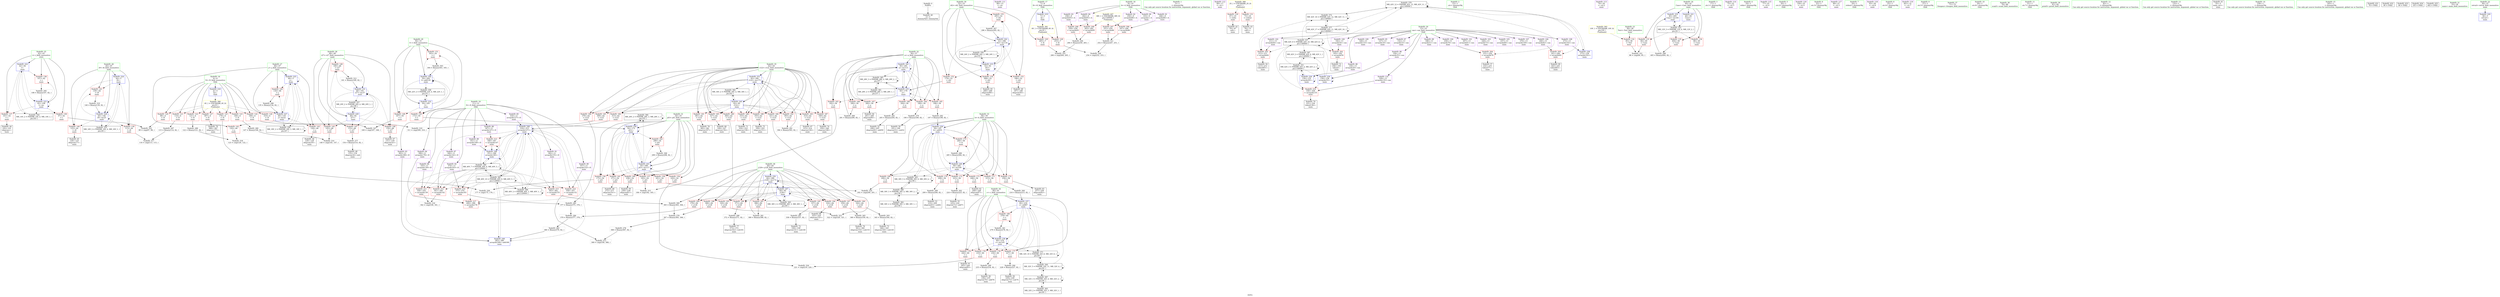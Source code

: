 digraph "SVFG" {
	label="SVFG";

	Node0x55ea0461e7f0 [shape=record,color=grey,label="{NodeID: 0\nNullPtr}"];
	Node0x55ea0461e7f0 -> Node0x55ea04625ca0[style=solid];
	Node0x55ea046794c0 [shape=record,color=black,label="{NodeID: 360\nMR_26V_2 = PHI(MR_26V_3, MR_26V_1, )\npts\{55 \}\n}"];
	Node0x55ea046794c0 -> Node0x55ea0465ca10[style=dashed];
	Node0x55ea046794c0 -> Node0x55ea046794c0[style=dashed];
	Node0x55ea0465f070 [shape=record,color=grey,label="{NodeID: 277\n154 = Binary(153, 82, )\n}"];
	Node0x55ea0465f070 -> Node0x55ea0461f930[style=solid];
	Node0x55ea04652b30 [shape=record,color=red,label="{NodeID: 194\n324\<--64\n\<--j128\nmain\n}"];
	Node0x55ea04652b30 -> Node0x55ea046512d0[style=solid];
	Node0x55ea046267a0 [shape=record,color=purple,label="{NodeID: 111\n68\<--15\n\<--.str\nmain\n}"];
	Node0x55ea04620420 [shape=record,color=green,label="{NodeID: 28\n48\<--49\ni27\<--i27_field_insensitive\nmain\n}"];
	Node0x55ea04620420 -> Node0x55ea04656190[style=solid];
	Node0x55ea04620420 -> Node0x55ea04656260[style=solid];
	Node0x55ea04620420 -> Node0x55ea04656330[style=solid];
	Node0x55ea04620420 -> Node0x55ea04656400[style=solid];
	Node0x55ea04620420 -> Node0x55ea046547d0[style=solid];
	Node0x55ea04620420 -> Node0x55ea0465c7e0[style=solid];
	Node0x55ea04661a70 [shape=record,color=grey,label="{NodeID: 305\n360 = Binary(359, 82, )\n}"];
	Node0x55ea04661a70 -> Node0x55ea04651950[style=solid];
	Node0x55ea04654220 [shape=record,color=blue,label="{NodeID: 222\n42\<--82\ni\<--\nmain\n}"];
	Node0x55ea04654220 -> Node0x55ea04655a40[style=dashed];
	Node0x55ea04654220 -> Node0x55ea04655b10[style=dashed];
	Node0x55ea04654220 -> Node0x55ea04655be0[style=dashed];
	Node0x55ea04654220 -> Node0x55ea046542f0[style=dashed];
	Node0x55ea04654220 -> Node0x55ea046776c0[style=dashed];
	Node0x55ea04655cb0 [shape=record,color=red,label="{NodeID: 139\n113\<--44\n\<--i9\nmain\n}"];
	Node0x55ea04655cb0 -> Node0x55ea04662c70[style=solid];
	Node0x55ea04626dd0 [shape=record,color=black,label="{NodeID: 56\n229\<--228\nidxprom75\<--sub74\nmain\n}"];
	Node0x55ea0465d710 [shape=record,color=blue,label="{NodeID: 250\n64\<--389\nj128\<--inc172\nmain\n}"];
	Node0x55ea0465d710 -> Node0x55ea04652a60[style=dashed];
	Node0x55ea0465d710 -> Node0x55ea04652b30[style=dashed];
	Node0x55ea0465d710 -> Node0x55ea04652c00[style=dashed];
	Node0x55ea0465d710 -> Node0x55ea04652cd0[style=dashed];
	Node0x55ea0465d710 -> Node0x55ea04652da0[style=dashed];
	Node0x55ea0465d710 -> Node0x55ea04652e70[style=dashed];
	Node0x55ea0465d710 -> Node0x55ea04652f40[style=dashed];
	Node0x55ea0465d710 -> Node0x55ea04653010[style=dashed];
	Node0x55ea0465d710 -> Node0x55ea046530e0[style=dashed];
	Node0x55ea0465d710 -> Node0x55ea0465d4a0[style=dashed];
	Node0x55ea0465d710 -> Node0x55ea0465d710[style=dashed];
	Node0x55ea0465d710 -> Node0x55ea0467adc0[style=dashed];
	Node0x55ea04657370 [shape=record,color=red,label="{NodeID: 167\n260\<--56\n\<--a\nmain\n}"];
	Node0x55ea04657370 -> Node0x55ea04651010[style=solid];
	Node0x55ea04651fd0 [shape=record,color=purple,label="{NodeID: 84\n262\<--9\narrayidx95\<--A\nmain\n}"];
	Node0x55ea04651fd0 -> Node0x55ea04653760[style=solid];
	Node0x55ea04624940 [shape=record,color=green,label="{NodeID: 1\n5\<--1\n\<--dummyObj\nCan only get source location for instruction, argument, global var or function.}"];
	Node0x55ea046799c0 [shape=record,color=black,label="{NodeID: 361\nMR_28V_2 = PHI(MR_28V_3, MR_28V_1, )\npts\{57 \}\n}"];
	Node0x55ea046799c0 -> Node0x55ea046590d0[style=dashed];
	Node0x55ea0465f1f0 [shape=record,color=grey,label="{NodeID: 278\n368 = Binary(367, 82, )\n}"];
	Node0x55ea0465f1f0 -> Node0x55ea04662670[style=solid];
	Node0x55ea04652c00 [shape=record,color=red,label="{NodeID: 195\n337\<--64\n\<--j128\nmain\n}"];
	Node0x55ea04652c00 -> Node0x55ea0465ff70[style=solid];
	Node0x55ea04626870 [shape=record,color=purple,label="{NodeID: 112\n69\<--17\n\<--.str.1\nmain\n}"];
	Node0x55ea046204f0 [shape=record,color=green,label="{NodeID: 29\n50\<--51\nl\<--l_field_insensitive\nmain\n}"];
	Node0x55ea046204f0 -> Node0x55ea046564d0[style=solid];
	Node0x55ea046204f0 -> Node0x55ea046565a0[style=solid];
	Node0x55ea046204f0 -> Node0x55ea04656670[style=solid];
	Node0x55ea046204f0 -> Node0x55ea0465c870[style=solid];
	Node0x55ea046204f0 -> Node0x55ea0465d230[style=solid];
	Node0x55ea0465a4d0 [shape=record,color=yellow,style=double,label="{NodeID: 389\n2V_1 = ENCHI(MR_2V_0)\npts\{1 \}\nFun[main]}"];
	Node0x55ea0465a4d0 -> Node0x55ea04655560[style=dashed];
	Node0x55ea0465a4d0 -> Node0x55ea04655630[style=dashed];
	Node0x55ea04661bf0 [shape=record,color=grey,label="{NodeID: 306\n299 = Binary(298, 82, )\n}"];
	Node0x55ea04661bf0 -> Node0x55ea0465d160[style=solid];
	Node0x55ea046542f0 [shape=record,color=blue,label="{NodeID: 223\n42\<--108\ni\<--inc\nmain\n}"];
	Node0x55ea046542f0 -> Node0x55ea04655a40[style=dashed];
	Node0x55ea046542f0 -> Node0x55ea04655b10[style=dashed];
	Node0x55ea046542f0 -> Node0x55ea04655be0[style=dashed];
	Node0x55ea046542f0 -> Node0x55ea046542f0[style=dashed];
	Node0x55ea046542f0 -> Node0x55ea046776c0[style=dashed];
	Node0x55ea04655d80 [shape=record,color=red,label="{NodeID: 140\n125\<--44\n\<--i9\nmain\n}"];
	Node0x55ea04655d80 -> Node0x55ea046260e0[style=solid];
	Node0x55ea04626ea0 [shape=record,color=black,label="{NodeID: 57\n232\<--231\ntobool77\<--\nmain\n}"];
	Node0x55ea0465d7e0 [shape=record,color=blue,label="{NodeID: 251\n62\<--394\ni122\<--inc175\nmain\n}"];
	Node0x55ea0465d7e0 -> Node0x55ea04657ed0[style=dashed];
	Node0x55ea0465d7e0 -> Node0x55ea04657fa0[style=dashed];
	Node0x55ea0465d7e0 -> Node0x55ea04658070[style=dashed];
	Node0x55ea0465d7e0 -> Node0x55ea04658140[style=dashed];
	Node0x55ea0465d7e0 -> Node0x55ea04658210[style=dashed];
	Node0x55ea0465d7e0 -> Node0x55ea046582e0[style=dashed];
	Node0x55ea0465d7e0 -> Node0x55ea046583b0[style=dashed];
	Node0x55ea0465d7e0 -> Node0x55ea04658480[style=dashed];
	Node0x55ea0465d7e0 -> Node0x55ea04658550[style=dashed];
	Node0x55ea0465d7e0 -> Node0x55ea04658620[style=dashed];
	Node0x55ea0465d7e0 -> Node0x55ea046586f0[style=dashed];
	Node0x55ea0465d7e0 -> Node0x55ea04652990[style=dashed];
	Node0x55ea0465d7e0 -> Node0x55ea0465d7e0[style=dashed];
	Node0x55ea0465d7e0 -> Node0x55ea0467a8c0[style=dashed];
	Node0x55ea04657440 [shape=record,color=red,label="{NodeID: 168\n290\<--56\n\<--a\nmain\n}"];
	Node0x55ea04657440 -> Node0x55ea04661ef0[style=solid];
	Node0x55ea046520a0 [shape=record,color=purple,label="{NodeID: 85\n316\<--11\narrayidx127\<--D\nmain\n}"];
	Node0x55ea046520a0 -> Node0x55ea0465d3d0[style=solid];
	Node0x55ea04624ee0 [shape=record,color=green,label="{NodeID: 2\n15\<--1\n.str\<--dummyObj\nGlob }"];
	Node0x55ea04679ec0 [shape=record,color=black,label="{NodeID: 362\nMR_30V_2 = PHI(MR_30V_3, MR_30V_1, )\npts\{59 \}\n}"];
	Node0x55ea04679ec0 -> Node0x55ea046595d0[style=dashed];
	Node0x55ea0465f370 [shape=record,color=grey,label="{NodeID: 279\n190 = Binary(189, 82, )\n}"];
	Node0x55ea0465f370 -> Node0x55ea0461fad0[style=solid];
	Node0x55ea04652cd0 [shape=record,color=red,label="{NodeID: 196\n344\<--64\n\<--j128\nmain\n}"];
	Node0x55ea04652cd0 -> Node0x55ea04660870[style=solid];
	Node0x55ea04626940 [shape=record,color=purple,label="{NodeID: 113\n74\<--20\n\<--.str.2\nmain\n}"];
	Node0x55ea046253f0 [shape=record,color=green,label="{NodeID: 30\n52\<--53\ni42\<--i42_field_insensitive\nmain\n}"];
	Node0x55ea046253f0 -> Node0x55ea04656740[style=solid];
	Node0x55ea046253f0 -> Node0x55ea04656810[style=solid];
	Node0x55ea046253f0 -> Node0x55ea046568e0[style=solid];
	Node0x55ea046253f0 -> Node0x55ea046569b0[style=solid];
	Node0x55ea046253f0 -> Node0x55ea0465c940[style=solid];
	Node0x55ea046253f0 -> Node0x55ea0465d090[style=solid];
	Node0x55ea0465a5e0 [shape=record,color=yellow,style=double,label="{NodeID: 390\n4V_1 = ENCHI(MR_4V_0)\npts\{6 \}\nFun[main]}"];
	Node0x55ea0465a5e0 -> Node0x55ea04654d40[style=dashed];
	Node0x55ea0465a5e0 -> Node0x55ea04654e10[style=dashed];
	Node0x55ea0465a5e0 -> Node0x55ea04654ee0[style=dashed];
	Node0x55ea0465a5e0 -> Node0x55ea04654fb0[style=dashed];
	Node0x55ea0465a5e0 -> Node0x55ea04655080[style=dashed];
	Node0x55ea0465a5e0 -> Node0x55ea04655150[style=dashed];
	Node0x55ea0465a5e0 -> Node0x55ea04655220[style=dashed];
	Node0x55ea0465a5e0 -> Node0x55ea046552f0[style=dashed];
	Node0x55ea04661d70 [shape=record,color=grey,label="{NodeID: 307\n296 = Binary(295, 82, )\n}"];
	Node0x55ea04661d70 -> Node0x55ea0465d090[style=solid];
	Node0x55ea046543c0 [shape=record,color=blue,label="{NodeID: 224\n44\<--5\ni9\<--\nmain\n}"];
	Node0x55ea046543c0 -> Node0x55ea04655cb0[style=dashed];
	Node0x55ea046543c0 -> Node0x55ea04655d80[style=dashed];
	Node0x55ea046543c0 -> Node0x55ea04655e50[style=dashed];
	Node0x55ea046543c0 -> Node0x55ea04654700[style=dashed];
	Node0x55ea046543c0 -> Node0x55ea04677bc0[style=dashed];
	Node0x55ea04655e50 [shape=record,color=red,label="{NodeID: 141\n139\<--44\n\<--i9\nmain\n}"];
	Node0x55ea04655e50 -> Node0x55ea046621f0[style=solid];
	Node0x55ea04626f70 [shape=record,color=black,label="{NodeID: 58\n236\<--235\nidxprom79\<--add78\nmain\n}"];
	Node0x55ea0465d8b0 [shape=record,color=blue,label="{NodeID: 252\n40\<--405\nCase\<--inc181\nmain\n}"];
	Node0x55ea0465d8b0 -> Node0x55ea046771c0[style=dashed];
	Node0x55ea04657510 [shape=record,color=red,label="{NodeID: 169\n200\<--58\n\<--b\nmain\n}"];
	Node0x55ea04657510 -> Node0x55ea046630f0[style=solid];
	Node0x55ea04652170 [shape=record,color=purple,label="{NodeID: 86\n335\<--11\narrayidx139\<--D\nmain\n}"];
	Node0x55ea04652170 -> Node0x55ea04653900[style=solid];
	Node0x55ea046503a0 [shape=record,color=green,label="{NodeID: 3\n17\<--1\n.str.1\<--dummyObj\nGlob }"];
	Node0x55ea0467a3c0 [shape=record,color=black,label="{NodeID: 363\nMR_32V_2 = PHI(MR_32V_3, MR_32V_1, )\npts\{61 \}\n}"];
	Node0x55ea0467a3c0 -> Node0x55ea04659ad0[style=dashed];
	Node0x55ea0465f4f0 [shape=record,color=grey,label="{NodeID: 280\n147 = Binary(146, 82, )\n}"];
	Node0x55ea0465f4f0 -> Node0x55ea046627f0[style=solid];
	Node0x55ea04652da0 [shape=record,color=red,label="{NodeID: 197\n359\<--64\n\<--j128\nmain\n}"];
	Node0x55ea04652da0 -> Node0x55ea04661a70[style=solid];
	Node0x55ea04626a10 [shape=record,color=purple,label="{NodeID: 114\n75\<--22\n\<--.str.3\nmain\n}"];
	Node0x55ea046254c0 [shape=record,color=green,label="{NodeID: 31\n54\<--55\nj43\<--j43_field_insensitive\nmain\n}"];
	Node0x55ea046254c0 -> Node0x55ea04656a80[style=solid];
	Node0x55ea046254c0 -> Node0x55ea04656b50[style=solid];
	Node0x55ea046254c0 -> Node0x55ea04656c20[style=solid];
	Node0x55ea046254c0 -> Node0x55ea04656cf0[style=solid];
	Node0x55ea046254c0 -> Node0x55ea04656dc0[style=solid];
	Node0x55ea046254c0 -> Node0x55ea04656e90[style=solid];
	Node0x55ea046254c0 -> Node0x55ea04656f60[style=solid];
	Node0x55ea046254c0 -> Node0x55ea0465ca10[style=solid];
	Node0x55ea046254c0 -> Node0x55ea0465d160[style=solid];
	Node0x55ea0465a6c0 [shape=record,color=yellow,style=double,label="{NodeID: 391\n6V_1 = ENCHI(MR_6V_0)\npts\{8 \}\nFun[main]}"];
	Node0x55ea0465a6c0 -> Node0x55ea046553c0[style=dashed];
	Node0x55ea0465a6c0 -> Node0x55ea04655490[style=dashed];
	Node0x55ea04661ef0 [shape=record,color=grey,label="{NodeID: 308\n291 = Binary(290, 82, )\n}"];
	Node0x55ea04661ef0 -> Node0x55ea0465cfc0[style=solid];
	Node0x55ea04654490 [shape=record,color=blue,label="{NodeID: 225\n46\<--5\nj\<--\nmain\n}"];
	Node0x55ea04654490 -> Node0x55ea04655f20[style=dashed];
	Node0x55ea04654490 -> Node0x55ea04655ff0[style=dashed];
	Node0x55ea04654490 -> Node0x55ea046560c0[style=dashed];
	Node0x55ea04654490 -> Node0x55ea04654490[style=dashed];
	Node0x55ea04654490 -> Node0x55ea04654630[style=dashed];
	Node0x55ea04654490 -> Node0x55ea046780c0[style=dashed];
	Node0x55ea04655f20 [shape=record,color=red,label="{NodeID: 142\n120\<--46\n\<--j\nmain\n}"];
	Node0x55ea04655f20 -> Node0x55ea04662df0[style=solid];
	Node0x55ea04627040 [shape=record,color=black,label="{NodeID: 59\n239\<--238\nidxprom81\<--\nmain\n}"];
	Node0x55ea046575e0 [shape=record,color=red,label="{NodeID: 170\n208\<--58\n\<--b\nmain\n}"];
	Node0x55ea046575e0 -> Node0x55ea04661170[style=solid];
	Node0x55ea04652240 [shape=record,color=purple,label="{NodeID: 87\n340\<--11\narrayidx142\<--D\nmain\n}"];
	Node0x55ea04652240 -> Node0x55ea046539d0[style=solid];
	Node0x55ea04650430 [shape=record,color=green,label="{NodeID: 4\n19\<--1\nstdin\<--dummyObj\nGlob }"];
	Node0x55ea0467a8c0 [shape=record,color=black,label="{NodeID: 364\nMR_34V_2 = PHI(MR_34V_4, MR_34V_1, )\npts\{63 \}\n}"];
	Node0x55ea0467a8c0 -> Node0x55ea0465d300[style=dashed];
	Node0x55ea0465f670 [shape=record,color=grey,label="{NodeID: 281\n389 = Binary(388, 82, )\n}"];
	Node0x55ea0465f670 -> Node0x55ea0465d710[style=solid];
	Node0x55ea04652e70 [shape=record,color=red,label="{NodeID: 198\n366\<--64\n\<--j128\nmain\n}"];
	Node0x55ea04652e70 -> Node0x55ea0465eef0[style=solid];
	Node0x55ea046549b0 [shape=record,color=purple,label="{NodeID: 115\n77\<--25\n\<--.str.4\nmain\n}"];
	Node0x55ea04625590 [shape=record,color=green,label="{NodeID: 32\n56\<--57\na\<--a_field_insensitive\nmain\n}"];
	Node0x55ea04625590 -> Node0x55ea04657030[style=solid];
	Node0x55ea04625590 -> Node0x55ea04657100[style=solid];
	Node0x55ea04625590 -> Node0x55ea046571d0[style=solid];
	Node0x55ea04625590 -> Node0x55ea046572a0[style=solid];
	Node0x55ea04625590 -> Node0x55ea04657370[style=solid];
	Node0x55ea04625590 -> Node0x55ea04657440[style=solid];
	Node0x55ea04625590 -> Node0x55ea0465cae0[style=solid];
	Node0x55ea04625590 -> Node0x55ea0465cfc0[style=solid];
	Node0x55ea04662070 [shape=record,color=grey,label="{NodeID: 309\n365 = Binary(363, 364, )\n}"];
	Node0x55ea04662070 -> Node0x55ea0465eef0[style=solid];
	Node0x55ea04654560 [shape=record,color=blue,label="{NodeID: 226\n130\<--132\narrayidx20\<--\nmain\n}"];
	Node0x55ea04654560 -> Node0x55ea04654560[style=dashed];
	Node0x55ea04654560 -> Node0x55ea0466ffc0[style=dashed];
	Node0x55ea04655ff0 [shape=record,color=red,label="{NodeID: 143\n128\<--46\n\<--j\nmain\n}"];
	Node0x55ea04655ff0 -> Node0x55ea046261b0[style=solid];
	Node0x55ea04627110 [shape=record,color=black,label="{NodeID: 60\n242\<--241\ntobool83\<--\nmain\n}"];
	Node0x55ea04671dc0 [shape=record,color=black,label="{NodeID: 337\nMR_42V_9 = PHI(MR_42V_10, MR_42V_8, )\npts\{140000 \}\n}"];
	Node0x55ea04671dc0 -> Node0x55ea046531b0[style=dashed];
	Node0x55ea04671dc0 -> Node0x55ea04653280[style=dashed];
	Node0x55ea04671dc0 -> Node0x55ea04653830[style=dashed];
	Node0x55ea04671dc0 -> Node0x55ea04671dc0[style=dashed];
	Node0x55ea04671dc0 -> Node0x55ea0467b7c0[style=dashed];
	Node0x55ea04671dc0 -> Node0x55ea0467d0c0[style=dashed];
	Node0x55ea04671dc0 -> Node0x55ea0467e9c0[style=dashed];
	Node0x55ea04671dc0 -> Node0x55ea0467f3c0[style=dashed];
	Node0x55ea046576b0 [shape=record,color=red,label="{NodeID: 171\n215\<--58\n\<--b\nmain\n}"];
	Node0x55ea046576b0 -> Node0x55ea046612f0[style=solid];
	Node0x55ea04652310 [shape=record,color=purple,label="{NodeID: 88\n347\<--11\narrayidx147\<--D\nmain\n}"];
	Node0x55ea04652310 -> Node0x55ea04653aa0[style=solid];
	Node0x55ea0461e990 [shape=record,color=green,label="{NodeID: 5\n20\<--1\n.str.2\<--dummyObj\nGlob }"];
	Node0x55ea0467adc0 [shape=record,color=black,label="{NodeID: 365\nMR_36V_2 = PHI(MR_36V_3, MR_36V_1, )\npts\{65 \}\n}"];
	Node0x55ea0467adc0 -> Node0x55ea0465d4a0[style=dashed];
	Node0x55ea0467adc0 -> Node0x55ea0467adc0[style=dashed];
	Node0x55ea0465f7f0 [shape=record,color=grey,label="{NodeID: 282\n197 = Binary(196, 82, )\n}"];
	Node0x55ea0465f7f0 -> Node0x55ea0465cbb0[style=solid];
	Node0x55ea04652f40 [shape=record,color=red,label="{NodeID: 199\n371\<--64\n\<--j128\nmain\n}"];
	Node0x55ea04652f40 -> Node0x55ea0465fdf0[style=solid];
	Node0x55ea04654a40 [shape=record,color=purple,label="{NodeID: 116\n104\<--25\n\<--.str.4\nmain\n}"];
	Node0x55ea04625660 [shape=record,color=green,label="{NodeID: 33\n58\<--59\nb\<--b_field_insensitive\nmain\n}"];
	Node0x55ea04625660 -> Node0x55ea04657510[style=solid];
	Node0x55ea04625660 -> Node0x55ea046575e0[style=solid];
	Node0x55ea04625660 -> Node0x55ea046576b0[style=solid];
	Node0x55ea04625660 -> Node0x55ea04657780[style=solid];
	Node0x55ea04625660 -> Node0x55ea04657850[style=solid];
	Node0x55ea04625660 -> Node0x55ea04657920[style=solid];
	Node0x55ea04625660 -> Node0x55ea046579f0[style=solid];
	Node0x55ea04625660 -> Node0x55ea0465cbb0[style=solid];
	Node0x55ea04625660 -> Node0x55ea0465cef0[style=solid];
	Node0x55ea04674170 [shape=record,color=yellow,style=double,label="{NodeID: 393\n10V_1 = ENCHI(MR_10V_0)\npts\{39 \}\nFun[main]}"];
	Node0x55ea04674170 -> Node0x55ea04655700[style=dashed];
	Node0x55ea046621f0 [shape=record,color=grey,label="{NodeID: 310\n140 = Binary(139, 82, )\n}"];
	Node0x55ea046621f0 -> Node0x55ea04654700[style=solid];
	Node0x55ea04654630 [shape=record,color=blue,label="{NodeID: 227\n46\<--135\nj\<--inc22\nmain\n}"];
	Node0x55ea04654630 -> Node0x55ea04655f20[style=dashed];
	Node0x55ea04654630 -> Node0x55ea04655ff0[style=dashed];
	Node0x55ea04654630 -> Node0x55ea046560c0[style=dashed];
	Node0x55ea04654630 -> Node0x55ea04654490[style=dashed];
	Node0x55ea04654630 -> Node0x55ea04654630[style=dashed];
	Node0x55ea04654630 -> Node0x55ea046780c0[style=dashed];
	Node0x55ea046560c0 [shape=record,color=red,label="{NodeID: 144\n134\<--46\n\<--j\nmain\n}"];
	Node0x55ea046560c0 -> Node0x55ea04660cf0[style=solid];
	Node0x55ea046271e0 [shape=record,color=black,label="{NodeID: 61\n245\<--244\nidxprom85\<--\nmain\n}"];
	Node0x55ea04657780 [shape=record,color=red,label="{NodeID: 172\n223\<--58\n\<--b\nmain\n}"];
	Node0x55ea04657780 -> Node0x55ea046615f0[style=solid];
	Node0x55ea046523e0 [shape=record,color=purple,label="{NodeID: 89\n351\<--11\narrayidx149\<--D\nmain\n}"];
	Node0x55ea046523e0 -> Node0x55ea0465d570[style=solid];
	Node0x55ea0461ea20 [shape=record,color=green,label="{NodeID: 6\n22\<--1\n.str.3\<--dummyObj\nGlob }"];
	Node0x55ea0467b2c0 [shape=record,color=black,label="{NodeID: 366\nMR_40V_2 = PHI(MR_40V_3, MR_40V_1, )\npts\{120000 \}\n}"];
	Node0x55ea0467b2c0 -> Node0x55ea04653de0[style=dashed];
	Node0x55ea0467b2c0 -> Node0x55ea0465d3d0[style=dashed];
	Node0x55ea0467b2c0 -> Node0x55ea0467b2c0[style=dashed];
	Node0x55ea0465f970 [shape=record,color=grey,label="{NodeID: 283\n380 = Binary(379, 82, )\n}"];
	Node0x55ea0465f970 -> Node0x55ea0465d640[style=solid];
	Node0x55ea04653010 [shape=record,color=red,label="{NodeID: 200\n378\<--64\n\<--j128\nmain\n}"];
	Node0x55ea04653010 -> Node0x55ea0465faf0[style=solid];
	Node0x55ea04654ad0 [shape=record,color=purple,label="{NodeID: 117\n89\<--27\n\<--.str.5\nmain\n}"];
	Node0x55ea04625730 [shape=record,color=green,label="{NodeID: 34\n60\<--61\nc\<--c_field_insensitive\nmain\n}"];
	Node0x55ea04625730 -> Node0x55ea04657ac0[style=solid];
	Node0x55ea04625730 -> Node0x55ea04657b90[style=solid];
	Node0x55ea04625730 -> Node0x55ea04657c60[style=solid];
	Node0x55ea04625730 -> Node0x55ea04657d30[style=solid];
	Node0x55ea04625730 -> Node0x55ea04657e00[style=solid];
	Node0x55ea04625730 -> Node0x55ea0465cc80[style=solid];
	Node0x55ea04625730 -> Node0x55ea0465ce20[style=solid];
	Node0x55ea04662370 [shape=record,color=grey,label="{NodeID: 311\n252 = Binary(247, 251, )\n}"];
	Node0x55ea04662370 -> Node0x55ea04663cf0[style=solid];
	Node0x55ea04654700 [shape=record,color=blue,label="{NodeID: 228\n44\<--140\ni9\<--inc25\nmain\n}"];
	Node0x55ea04654700 -> Node0x55ea04655cb0[style=dashed];
	Node0x55ea04654700 -> Node0x55ea04655d80[style=dashed];
	Node0x55ea04654700 -> Node0x55ea04655e50[style=dashed];
	Node0x55ea04654700 -> Node0x55ea04654700[style=dashed];
	Node0x55ea04654700 -> Node0x55ea04677bc0[style=dashed];
	Node0x55ea04656190 [shape=record,color=red,label="{NodeID: 145\n145\<--48\n\<--i27\nmain\n}"];
	Node0x55ea04656190 -> Node0x55ea046627f0[style=solid];
	Node0x55ea04650ef0 [shape=record,color=black,label="{NodeID: 62\n249\<--248\nidxprom87\<--\nmain\n}"];
	Node0x55ea04657850 [shape=record,color=red,label="{NodeID: 173\n248\<--58\n\<--b\nmain\n}"];
	Node0x55ea04657850 -> Node0x55ea04650ef0[style=solid];
	Node0x55ea046524b0 [shape=record,color=purple,label="{NodeID: 90\n357\<--11\narrayidx152\<--D\nmain\n}"];
	Node0x55ea046524b0 -> Node0x55ea04653b70[style=solid];
	Node0x55ea0461eab0 [shape=record,color=green,label="{NodeID: 7\n24\<--1\nstdout\<--dummyObj\nGlob }"];
	Node0x55ea0467b7c0 [shape=record,color=black,label="{NodeID: 367\nMR_42V_2 = PHI(MR_42V_8, MR_42V_1, )\npts\{140000 \}\n}"];
	Node0x55ea0467b7c0 -> Node0x55ea0466ffc0[style=dashed];
	Node0x55ea0465faf0 [shape=record,color=grey,label="{NodeID: 284\n379 = Binary(377, 378, )\n}"];
	Node0x55ea0465faf0 -> Node0x55ea0465f970[style=solid];
	Node0x55ea046530e0 [shape=record,color=red,label="{NodeID: 201\n388\<--64\n\<--j128\nmain\n}"];
	Node0x55ea046530e0 -> Node0x55ea0465f670[style=solid];
	Node0x55ea04654ba0 [shape=record,color=purple,label="{NodeID: 118\n93\<--29\n\<--.str.6\nmain\n}"];
	Node0x55ea04625800 [shape=record,color=green,label="{NodeID: 35\n62\<--63\ni122\<--i122_field_insensitive\nmain\n}"];
	Node0x55ea04625800 -> Node0x55ea04657ed0[style=solid];
	Node0x55ea04625800 -> Node0x55ea04657fa0[style=solid];
	Node0x55ea04625800 -> Node0x55ea04658070[style=solid];
	Node0x55ea04625800 -> Node0x55ea04658140[style=solid];
	Node0x55ea04625800 -> Node0x55ea04658210[style=solid];
	Node0x55ea04625800 -> Node0x55ea046582e0[style=solid];
	Node0x55ea04625800 -> Node0x55ea046583b0[style=solid];
	Node0x55ea04625800 -> Node0x55ea04658480[style=solid];
	Node0x55ea04625800 -> Node0x55ea04658550[style=solid];
	Node0x55ea04625800 -> Node0x55ea04658620[style=solid];
	Node0x55ea04625800 -> Node0x55ea046586f0[style=solid];
	Node0x55ea04625800 -> Node0x55ea04652990[style=solid];
	Node0x55ea04625800 -> Node0x55ea0465d300[style=solid];
	Node0x55ea04625800 -> Node0x55ea0465d7e0[style=solid];
	Node0x55ea046624f0 [shape=record,color=grey,label="{NodeID: 312\n161 = Binary(160, 82, )\n}"];
	Node0x55ea046624f0 -> Node0x55ea0465c7e0[style=solid];
	Node0x55ea046547d0 [shape=record,color=blue,label="{NodeID: 229\n48\<--82\ni27\<--\nmain\n}"];
	Node0x55ea046547d0 -> Node0x55ea04656190[style=dashed];
	Node0x55ea046547d0 -> Node0x55ea04656260[style=dashed];
	Node0x55ea046547d0 -> Node0x55ea04656330[style=dashed];
	Node0x55ea046547d0 -> Node0x55ea04656400[style=dashed];
	Node0x55ea046547d0 -> Node0x55ea0465c7e0[style=dashed];
	Node0x55ea046547d0 -> Node0x55ea046785c0[style=dashed];
	Node0x55ea04656260 [shape=record,color=red,label="{NodeID: 146\n150\<--48\n\<--i27\nmain\n}"];
	Node0x55ea04656260 -> Node0x55ea04626280[style=solid];
	Node0x55ea04650f80 [shape=record,color=black,label="{NodeID: 63\n257\<--256\nidxprom92\<--\nmain\n}"];
	Node0x55ea04657920 [shape=record,color=red,label="{NodeID: 174\n256\<--58\n\<--b\nmain\n}"];
	Node0x55ea04657920 -> Node0x55ea04650f80[style=solid];
	Node0x55ea04652580 [shape=record,color=purple,label="{NodeID: 91\n362\<--11\narrayidx155\<--D\nmain\n}"];
	Node0x55ea04652580 -> Node0x55ea04653c40[style=solid];
	Node0x55ea0461eb40 [shape=record,color=green,label="{NodeID: 8\n25\<--1\n.str.4\<--dummyObj\nGlob }"];
	Node0x55ea0465fc70 [shape=record,color=grey,label="{NodeID: 285\n377 = Binary(375, 376, )\n}"];
	Node0x55ea0465fc70 -> Node0x55ea0465faf0[style=solid];
	Node0x55ea046531b0 [shape=record,color=red,label="{NodeID: 202\n193\<--192\n\<--arrayidx54\nmain\n}"];
	Node0x55ea046531b0 -> Node0x55ea0461fba0[style=solid];
	Node0x55ea04654c70 [shape=record,color=purple,label="{NodeID: 119\n401\<--31\n\<--.str.7\nmain\n}"];
	Node0x55ea046258d0 [shape=record,color=green,label="{NodeID: 36\n64\<--65\nj128\<--j128_field_insensitive\nmain\n}"];
	Node0x55ea046258d0 -> Node0x55ea04652a60[style=solid];
	Node0x55ea046258d0 -> Node0x55ea04652b30[style=solid];
	Node0x55ea046258d0 -> Node0x55ea04652c00[style=solid];
	Node0x55ea046258d0 -> Node0x55ea04652cd0[style=solid];
	Node0x55ea046258d0 -> Node0x55ea04652da0[style=solid];
	Node0x55ea046258d0 -> Node0x55ea04652e70[style=solid];
	Node0x55ea046258d0 -> Node0x55ea04652f40[style=solid];
	Node0x55ea046258d0 -> Node0x55ea04653010[style=solid];
	Node0x55ea046258d0 -> Node0x55ea046530e0[style=solid];
	Node0x55ea046258d0 -> Node0x55ea0465d4a0[style=solid];
	Node0x55ea046258d0 -> Node0x55ea0465d710[style=solid];
	Node0x55ea04662670 [shape=record,color=grey,label="{NodeID: 313\n369 = cmp(358, 368, )\n}"];
	Node0x55ea046548a0 [shape=record,color=blue,label="{NodeID: 230\n156\<--158\narrayidx35\<--\nmain\n}"];
	Node0x55ea046548a0 -> Node0x55ea04653830[style=dashed];
	Node0x55ea046548a0 -> Node0x55ea046548a0[style=dashed];
	Node0x55ea046548a0 -> Node0x55ea04671dc0[style=dashed];
	Node0x55ea046548a0 -> Node0x55ea0467b7c0[style=dashed];
	Node0x55ea04656330 [shape=record,color=red,label="{NodeID: 147\n153\<--48\n\<--i27\nmain\n}"];
	Node0x55ea04656330 -> Node0x55ea0465f070[style=solid];
	Node0x55ea04651010 [shape=record,color=black,label="{NodeID: 64\n261\<--260\nidxprom94\<--\nmain\n}"];
	Node0x55ea046579f0 [shape=record,color=red,label="{NodeID: 175\n284\<--58\n\<--b\nmain\n}"];
	Node0x55ea046579f0 -> Node0x55ea04660ff0[style=solid];
	Node0x55ea04652650 [shape=record,color=purple,label="{NodeID: 92\n374\<--11\narrayidx163\<--D\nmain\n}"];
	Node0x55ea04652650 -> Node0x55ea04653d10[style=solid];
	Node0x55ea04625090 [shape=record,color=green,label="{NodeID: 9\n27\<--1\n.str.5\<--dummyObj\nGlob }"];
	Node0x55ea0465fdf0 [shape=record,color=grey,label="{NodeID: 286\n372 = Binary(371, 82, )\n}"];
	Node0x55ea0465fdf0 -> Node0x55ea04651a20[style=solid];
	Node0x55ea04653280 [shape=record,color=red,label="{NodeID: 203\n212\<--211\n\<--arrayidx64\nmain\n}"];
	Node0x55ea04653280 -> Node0x55ea04626c30[style=solid];
	Node0x55ea04654d40 [shape=record,color=red,label="{NodeID: 120\n98\<--4\n\<--N\nmain\n}"];
	Node0x55ea04654d40 -> Node0x55ea046633f0[style=solid];
	Node0x55ea046259a0 [shape=record,color=green,label="{NodeID: 37\n71\<--72\nfreopen\<--freopen_field_insensitive\n}"];
	Node0x55ea046627f0 [shape=record,color=grey,label="{NodeID: 314\n148 = cmp(145, 147, )\n}"];
	Node0x55ea0465c7e0 [shape=record,color=blue,label="{NodeID: 231\n48\<--161\ni27\<--inc37\nmain\n}"];
	Node0x55ea0465c7e0 -> Node0x55ea04656190[style=dashed];
	Node0x55ea0465c7e0 -> Node0x55ea04656260[style=dashed];
	Node0x55ea0465c7e0 -> Node0x55ea04656330[style=dashed];
	Node0x55ea0465c7e0 -> Node0x55ea04656400[style=dashed];
	Node0x55ea0465c7e0 -> Node0x55ea0465c7e0[style=dashed];
	Node0x55ea0465c7e0 -> Node0x55ea046785c0[style=dashed];
	Node0x55ea04656400 [shape=record,color=red,label="{NodeID: 148\n160\<--48\n\<--i27\nmain\n}"];
	Node0x55ea04656400 -> Node0x55ea046624f0[style=solid];
	Node0x55ea046510a0 [shape=record,color=black,label="{NodeID: 65\n269\<--268\nidxprom99\<--\nmain\n}"];
	Node0x55ea04657ac0 [shape=record,color=red,label="{NodeID: 176\n219\<--60\n\<--c\nmain\n}"];
	Node0x55ea04657ac0 -> Node0x55ea046636f0[style=solid];
	Node0x55ea04652720 [shape=record,color=purple,label="{NodeID: 93\n383\<--11\narrayidx168\<--D\nmain\n}"];
	Node0x55ea04652720 -> Node0x55ea0465d640[style=solid];
	Node0x55ea04625160 [shape=record,color=green,label="{NodeID: 10\n29\<--1\n.str.6\<--dummyObj\nGlob }"];
	Node0x55ea0465ff70 [shape=record,color=grey,label="{NodeID: 287\n338 = Binary(337, 82, )\n}"];
	Node0x55ea0465ff70 -> Node0x55ea04651610[style=solid];
	Node0x55ea04653350 [shape=record,color=red,label="{NodeID: 204\n231\<--230\n\<--arrayidx76\nmain\n}"];
	Node0x55ea04653350 -> Node0x55ea04626ea0[style=solid];
	Node0x55ea04654e10 [shape=record,color=red,label="{NodeID: 121\n114\<--4\n\<--N\nmain\n}"];
	Node0x55ea04654e10 -> Node0x55ea04660e70[style=solid];
	Node0x55ea04625aa0 [shape=record,color=green,label="{NodeID: 38\n79\<--80\nscanf\<--scanf_field_insensitive\n}"];
	Node0x55ea04662970 [shape=record,color=grey,label="{NodeID: 315\n184 = cmp(182, 183, )\n}"];
	Node0x55ea0465c870 [shape=record,color=blue,label="{NodeID: 232\n50\<--165\nl\<--\nmain\n}"];
	Node0x55ea0465c870 -> Node0x55ea046564d0[style=dashed];
	Node0x55ea0465c870 -> Node0x55ea046565a0[style=dashed];
	Node0x55ea0465c870 -> Node0x55ea04656670[style=dashed];
	Node0x55ea0465c870 -> Node0x55ea0465d230[style=dashed];
	Node0x55ea0465c870 -> Node0x55ea04678ac0[style=dashed];
	Node0x55ea046564d0 [shape=record,color=red,label="{NodeID: 149\n167\<--50\n\<--l\nmain\n}"];
	Node0x55ea046564d0 -> Node0x55ea04663b70[style=solid];
	Node0x55ea04651130 [shape=record,color=black,label="{NodeID: 66\n272\<--271\nidxprom101\<--\nmain\n}"];
	Node0x55ea04673bc0 [shape=record,color=black,label="{NodeID: 343\nMR_30V_5 = PHI(MR_30V_9, MR_30V_4, )\npts\{59 \}\n}"];
	Node0x55ea04673bc0 -> Node0x55ea0465cbb0[style=dashed];
	Node0x55ea04673bc0 -> Node0x55ea04673bc0[style=dashed];
	Node0x55ea04673bc0 -> Node0x55ea046595d0[style=dashed];
	Node0x55ea04657b90 [shape=record,color=red,label="{NodeID: 177\n227\<--60\n\<--c\nmain\n}"];
	Node0x55ea04657b90 -> Node0x55ea046609f0[style=solid];
	Node0x55ea046527f0 [shape=record,color=purple,label="{NodeID: 94\n399\<--11\narrayidx178\<--D\nmain\n}"];
	Node0x55ea046527f0 -> Node0x55ea04653de0[style=solid];
	Node0x55ea04625230 [shape=record,color=green,label="{NodeID: 11\n31\<--1\n.str.7\<--dummyObj\nGlob }"];
	Node0x55ea0467cbc0 [shape=record,color=black,label="{NodeID: 371\nMR_32V_10 = PHI(MR_32V_8, MR_32V_6, )\npts\{61 \}\n}"];
	Node0x55ea0467cbc0 -> Node0x55ea0465cc80[style=dashed];
	Node0x55ea0467cbc0 -> Node0x55ea046748d0[style=dashed];
	Node0x55ea0467cbc0 -> Node0x55ea0467cbc0[style=dashed];
	Node0x55ea046600f0 [shape=record,color=grey,label="{NodeID: 288\n405 = Binary(404, 82, )\n}"];
	Node0x55ea046600f0 -> Node0x55ea0465d8b0[style=solid];
	Node0x55ea04653420 [shape=record,color=red,label="{NodeID: 205\n241\<--240\n\<--arrayidx82\nmain\n}"];
	Node0x55ea04653420 -> Node0x55ea04627110[style=solid];
	Node0x55ea04654ee0 [shape=record,color=red,label="{NodeID: 122\n121\<--4\n\<--N\nmain\n}"];
	Node0x55ea04654ee0 -> Node0x55ea04660270[style=solid];
	Node0x55ea04625ba0 [shape=record,color=green,label="{NodeID: 39\n91\<--92\nprintf\<--printf_field_insensitive\n}"];
	Node0x55ea04662af0 [shape=record,color=grey,label="{NodeID: 316\n342 = cmp(336, 341, )\n}"];
	Node0x55ea0465c940 [shape=record,color=blue,label="{NodeID: 233\n52\<--82\ni42\<--\nmain\n}"];
	Node0x55ea0465c940 -> Node0x55ea04656740[style=dashed];
	Node0x55ea0465c940 -> Node0x55ea04656810[style=dashed];
	Node0x55ea0465c940 -> Node0x55ea046568e0[style=dashed];
	Node0x55ea0465c940 -> Node0x55ea046569b0[style=dashed];
	Node0x55ea0465c940 -> Node0x55ea0465c940[style=dashed];
	Node0x55ea0465c940 -> Node0x55ea0465d090[style=dashed];
	Node0x55ea0465c940 -> Node0x55ea04678fc0[style=dashed];
	Node0x55ea046565a0 [shape=record,color=red,label="{NodeID: 150\n172\<--50\n\<--l\nmain\n}"];
	Node0x55ea046565a0 -> Node0x55ea0465ca10[style=solid];
	Node0x55ea04651200 [shape=record,color=black,label="{NodeID: 67\n315\<--314\nidxprom126\<--\nmain\n}"];
	Node0x55ea046748d0 [shape=record,color=black,label="{NodeID: 344\nMR_32V_5 = PHI(MR_32V_11, MR_32V_4, )\npts\{61 \}\n}"];
	Node0x55ea046748d0 -> Node0x55ea0465cc80[style=dashed];
	Node0x55ea046748d0 -> Node0x55ea046748d0[style=dashed];
	Node0x55ea046748d0 -> Node0x55ea0467cbc0[style=dashed];
	Node0x55ea046748d0 -> Node0x55ea04659ad0[style=dashed];
	Node0x55ea04657c60 [shape=record,color=red,label="{NodeID: 178\n234\<--60\n\<--c\nmain\n}"];
	Node0x55ea04657c60 -> Node0x55ea046603f0[style=solid];
	Node0x55ea046528c0 [shape=record,color=purple,label="{NodeID: 95\n127\<--13\narrayidx18\<--can\nmain\n}"];
	Node0x55ea04620da0 [shape=record,color=green,label="{NodeID: 12\n82\<--1\n\<--dummyObj\nCan only get source location for instruction, argument, global var or function.}"];
	Node0x55ea0467d0c0 [shape=record,color=black,label="{NodeID: 372\nMR_42V_16 = PHI(MR_42V_12, MR_42V_11, )\npts\{140000 \}\n}"];
	Node0x55ea0467d0c0 -> Node0x55ea04653280[style=dashed];
	Node0x55ea0467d0c0 -> Node0x55ea0467d0c0[style=dashed];
	Node0x55ea0467d0c0 -> Node0x55ea0467e9c0[style=dashed];
	Node0x55ea0467d0c0 -> Node0x55ea0467f3c0[style=dashed];
	Node0x55ea04660270 [shape=record,color=grey,label="{NodeID: 289\n122 = Binary(121, 82, )\n}"];
	Node0x55ea04660270 -> Node0x55ea04662df0[style=solid];
	Node0x55ea046534f0 [shape=record,color=red,label="{NodeID: 206\n247\<--246\n\<--arrayidx86\nmain\n}"];
	Node0x55ea046534f0 -> Node0x55ea04662370[style=solid];
	Node0x55ea04654fb0 [shape=record,color=red,label="{NodeID: 123\n146\<--4\n\<--N\nmain\n}"];
	Node0x55ea04654fb0 -> Node0x55ea0465f4f0[style=solid];
	Node0x55ea04625ca0 [shape=record,color=black,label="{NodeID: 40\n2\<--3\ndummyVal\<--dummyVal\n}"];
	Node0x55ea04662c70 [shape=record,color=grey,label="{NodeID: 317\n116 = cmp(113, 115, )\n}"];
	Node0x55ea0465ca10 [shape=record,color=blue,label="{NodeID: 234\n54\<--172\nj43\<--\nmain\n}"];
	Node0x55ea0465ca10 -> Node0x55ea04656a80[style=dashed];
	Node0x55ea0465ca10 -> Node0x55ea04656b50[style=dashed];
	Node0x55ea0465ca10 -> Node0x55ea04656c20[style=dashed];
	Node0x55ea0465ca10 -> Node0x55ea04656cf0[style=dashed];
	Node0x55ea0465ca10 -> Node0x55ea04656dc0[style=dashed];
	Node0x55ea0465ca10 -> Node0x55ea04656e90[style=dashed];
	Node0x55ea0465ca10 -> Node0x55ea04656f60[style=dashed];
	Node0x55ea0465ca10 -> Node0x55ea0465ca10[style=dashed];
	Node0x55ea0465ca10 -> Node0x55ea0465d160[style=dashed];
	Node0x55ea0465ca10 -> Node0x55ea046794c0[style=dashed];
	Node0x55ea04656670 [shape=record,color=red,label="{NodeID: 151\n303\<--50\n\<--l\nmain\n}"];
	Node0x55ea04656670 -> Node0x55ea04661770[style=solid];
	Node0x55ea046512d0 [shape=record,color=black,label="{NodeID: 68\n325\<--324\nidxprom132\<--\nmain\n}"];
	Node0x55ea04657d30 [shape=record,color=red,label="{NodeID: 179\n244\<--60\n\<--c\nmain\n}"];
	Node0x55ea04657d30 -> Node0x55ea046271e0[style=solid];
	Node0x55ea046506e0 [shape=record,color=purple,label="{NodeID: 96\n130\<--13\narrayidx20\<--can\nmain\n}"];
	Node0x55ea046506e0 -> Node0x55ea04654560[style=solid];
	Node0x55ea04620e70 [shape=record,color=green,label="{NodeID: 13\n132\<--1\n\<--dummyObj\nCan only get source location for instruction, argument, global var or function.}"];
	Node0x55ea046603f0 [shape=record,color=grey,label="{NodeID: 290\n235 = Binary(234, 82, )\n}"];
	Node0x55ea046603f0 -> Node0x55ea04626f70[style=solid];
	Node0x55ea046535c0 [shape=record,color=red,label="{NodeID: 207\n251\<--250\n\<--arrayidx88\nmain\n}"];
	Node0x55ea046535c0 -> Node0x55ea04662370[style=solid];
	Node0x55ea04655080 [shape=record,color=red,label="{NodeID: 124\n168\<--4\n\<--N\nmain\n}"];
	Node0x55ea04655080 -> Node0x55ea04663b70[style=solid];
	Node0x55ea04625da0 [shape=record,color=black,label="{NodeID: 41\n35\<--5\nmain_ret\<--\nmain\n}"];
	Node0x55ea04662df0 [shape=record,color=grey,label="{NodeID: 318\n123 = cmp(120, 122, )\n}"];
	Node0x55ea0465cae0 [shape=record,color=blue,label="{NodeID: 235\n56\<--179\na\<--\nmain\n}"];
	Node0x55ea0465cae0 -> Node0x55ea04657030[style=dashed];
	Node0x55ea0465cae0 -> Node0x55ea04657100[style=dashed];
	Node0x55ea0465cae0 -> Node0x55ea046571d0[style=dashed];
	Node0x55ea0465cae0 -> Node0x55ea046572a0[style=dashed];
	Node0x55ea0465cae0 -> Node0x55ea04657370[style=dashed];
	Node0x55ea0465cae0 -> Node0x55ea04657440[style=dashed];
	Node0x55ea0465cae0 -> Node0x55ea0465cae0[style=dashed];
	Node0x55ea0465cae0 -> Node0x55ea0465cfc0[style=dashed];
	Node0x55ea0465cae0 -> Node0x55ea046590d0[style=dashed];
	Node0x55ea04656740 [shape=record,color=red,label="{NodeID: 152\n179\<--52\n\<--i42\nmain\n}"];
	Node0x55ea04656740 -> Node0x55ea0465cae0[style=solid];
	Node0x55ea046513a0 [shape=record,color=black,label="{NodeID: 69\n328\<--327\nidxprom134\<--\nmain\n}"];
	Node0x55ea04657e00 [shape=record,color=red,label="{NodeID: 180\n278\<--60\n\<--c\nmain\n}"];
	Node0x55ea04657e00 -> Node0x55ea04661470[style=solid];
	Node0x55ea046507b0 [shape=record,color=purple,label="{NodeID: 97\n152\<--13\narrayidx33\<--can\nmain\n}"];
	Node0x55ea04620f40 [shape=record,color=green,label="{NodeID: 14\n158\<--1\n\<--dummyObj\nCan only get source location for instruction, argument, global var or function.}"];
	Node0x55ea04660570 [shape=record,color=grey,label="{NodeID: 291\n394 = Binary(393, 82, )\n}"];
	Node0x55ea04660570 -> Node0x55ea0465d7e0[style=solid];
	Node0x55ea04653690 [shape=record,color=red,label="{NodeID: 208\n259\<--258\n\<--arrayidx93\nmain\n}"];
	Node0x55ea04653690 -> Node0x55ea046618f0[style=solid];
	Node0x55ea04655150 [shape=record,color=red,label="{NodeID: 125\n176\<--4\n\<--N\nmain\n}"];
	Node0x55ea04655150 -> Node0x55ea046639f0[style=solid];
	Node0x55ea04625e70 [shape=record,color=black,label="{NodeID: 42\n70\<--67\ncall\<--\nmain\n}"];
	Node0x55ea04662f70 [shape=record,color=grey,label="{NodeID: 319\n311 = cmp(309, 310, )\n}"];
	Node0x55ea0465cbb0 [shape=record,color=blue,label="{NodeID: 236\n58\<--197\nb\<--add55\nmain\n}"];
	Node0x55ea0465cbb0 -> Node0x55ea04657510[style=dashed];
	Node0x55ea0465cbb0 -> Node0x55ea046575e0[style=dashed];
	Node0x55ea0465cbb0 -> Node0x55ea046576b0[style=dashed];
	Node0x55ea0465cbb0 -> Node0x55ea04657780[style=dashed];
	Node0x55ea0465cbb0 -> Node0x55ea04657850[style=dashed];
	Node0x55ea0465cbb0 -> Node0x55ea04657920[style=dashed];
	Node0x55ea0465cbb0 -> Node0x55ea046579f0[style=dashed];
	Node0x55ea0465cbb0 -> Node0x55ea0465cef0[style=dashed];
	Node0x55ea0465cbb0 -> Node0x55ea04673bc0[style=dashed];
	Node0x55ea04656810 [shape=record,color=red,label="{NodeID: 153\n186\<--52\n\<--i42\nmain\n}"];
	Node0x55ea04656810 -> Node0x55ea0461fa00[style=solid];
	Node0x55ea04651470 [shape=record,color=black,label="{NodeID: 70\n331\<--330\ntobool136\<--\nmain\n}"];
	Node0x55ea04657ed0 [shape=record,color=red,label="{NodeID: 181\n309\<--62\n\<--i122\nmain\n}"];
	Node0x55ea04657ed0 -> Node0x55ea04662f70[style=solid];
	Node0x55ea04650880 [shape=record,color=purple,label="{NodeID: 98\n156\<--13\narrayidx35\<--can\nmain\n}"];
	Node0x55ea04650880 -> Node0x55ea046548a0[style=solid];
	Node0x55ea04621010 [shape=record,color=green,label="{NodeID: 15\n165\<--1\n\<--dummyObj\nCan only get source location for instruction, argument, global var or function.}"];
	Node0x55ea046606f0 [shape=record,color=grey,label="{NodeID: 292\n205 = Binary(204, 82, )\n}"];
	Node0x55ea046606f0 -> Node0x55ea0461fc70[style=solid];
	Node0x55ea04653760 [shape=record,color=red,label="{NodeID: 209\n263\<--262\n\<--arrayidx95\nmain\n}"];
	Node0x55ea04653760 -> Node0x55ea046618f0[style=solid];
	Node0x55ea04655220 [shape=record,color=red,label="{NodeID: 126\n310\<--4\n\<--N\nmain\n}"];
	Node0x55ea04655220 -> Node0x55ea04662f70[style=solid];
	Node0x55ea04625f40 [shape=record,color=black,label="{NodeID: 43\n76\<--73\ncall1\<--\nmain\n}"];
	Node0x55ea046630f0 [shape=record,color=grey,label="{NodeID: 320\n202 = cmp(200, 201, )\n}"];
	Node0x55ea0465cc80 [shape=record,color=blue,label="{NodeID: 237\n60\<--216\nc\<--add67\nmain\n}"];
	Node0x55ea0465cc80 -> Node0x55ea04657ac0[style=dashed];
	Node0x55ea0465cc80 -> Node0x55ea04657b90[style=dashed];
	Node0x55ea0465cc80 -> Node0x55ea04657c60[style=dashed];
	Node0x55ea0465cc80 -> Node0x55ea04657d30[style=dashed];
	Node0x55ea0465cc80 -> Node0x55ea04657e00[style=dashed];
	Node0x55ea0465cc80 -> Node0x55ea0465ce20[style=dashed];
	Node0x55ea0465cc80 -> Node0x55ea0467cbc0[style=dashed];
	Node0x55ea046568e0 [shape=record,color=red,label="{NodeID: 154\n268\<--52\n\<--i42\nmain\n}"];
	Node0x55ea046568e0 -> Node0x55ea046510a0[style=solid];
	Node0x55ea04651540 [shape=record,color=black,label="{NodeID: 71\n334\<--333\nidxprom138\<--\nmain\n}"];
	Node0x55ea042c3450 [shape=record,color=black,label="{NodeID: 431\n78 = PHI()\n}"];
	Node0x55ea04657fa0 [shape=record,color=red,label="{NodeID: 182\n313\<--62\n\<--i122\nmain\n}"];
	Node0x55ea04657fa0 -> Node0x55ea0465d3d0[style=solid];
	Node0x55ea04650950 [shape=record,color=purple,label="{NodeID: 99\n188\<--13\narrayidx51\<--can\nmain\n}"];
	Node0x55ea04624a60 [shape=record,color=green,label="{NodeID: 16\n4\<--6\nN\<--N_field_insensitive\nGlob }"];
	Node0x55ea04624a60 -> Node0x55ea04654d40[style=solid];
	Node0x55ea04624a60 -> Node0x55ea04654e10[style=solid];
	Node0x55ea04624a60 -> Node0x55ea04654ee0[style=solid];
	Node0x55ea04624a60 -> Node0x55ea04654fb0[style=solid];
	Node0x55ea04624a60 -> Node0x55ea04655080[style=solid];
	Node0x55ea04624a60 -> Node0x55ea04655150[style=solid];
	Node0x55ea04624a60 -> Node0x55ea04655220[style=solid];
	Node0x55ea04624a60 -> Node0x55ea046552f0[style=solid];
	Node0x55ea04624a60 -> Node0x55ea04653eb0[style=solid];
	Node0x55ea04660870 [shape=record,color=grey,label="{NodeID: 293\n345 = Binary(344, 82, )\n}"];
	Node0x55ea04660870 -> Node0x55ea046516e0[style=solid];
	Node0x55ea04653830 [shape=record,color=red,label="{NodeID: 210\n330\<--329\n\<--arrayidx135\nmain\n}"];
	Node0x55ea04653830 -> Node0x55ea04651470[style=solid];
	Node0x55ea046552f0 [shape=record,color=red,label="{NodeID: 127\n397\<--4\n\<--N\nmain\n}"];
	Node0x55ea046552f0 -> Node0x55ea04651bc0[style=solid];
	Node0x55ea04626010 [shape=record,color=black,label="{NodeID: 44\n102\<--101\nidxprom\<--\nmain\n}"];
	Node0x55ea04663270 [shape=record,color=grey,label="{NodeID: 321\n86 = cmp(84, 85, )\n}"];
	Node0x55ea0465cd50 [shape=record,color=blue,label="{NodeID: 238\n273\<--158\narrayidx102\<--\nmain\n}"];
	Node0x55ea0465cd50 -> Node0x55ea0467f3c0[style=dashed];
	Node0x55ea046569b0 [shape=record,color=red,label="{NodeID: 155\n295\<--52\n\<--i42\nmain\n}"];
	Node0x55ea046569b0 -> Node0x55ea04661d70[style=solid];
	Node0x55ea04651610 [shape=record,color=black,label="{NodeID: 72\n339\<--338\nidxprom141\<--sub140\nmain\n}"];
	Node0x55ea0469bee0 [shape=record,color=black,label="{NodeID: 432\n90 = PHI()\n}"];
	Node0x55ea04658070 [shape=record,color=red,label="{NodeID: 183\n314\<--62\n\<--i122\nmain\n}"];
	Node0x55ea04658070 -> Node0x55ea04651200[style=solid];
	Node0x55ea04650a20 [shape=record,color=purple,label="{NodeID: 100\n192\<--13\narrayidx54\<--can\nmain\n}"];
	Node0x55ea04650a20 -> Node0x55ea046531b0[style=solid];
	Node0x55ea04624b30 [shape=record,color=green,label="{NodeID: 17\n7\<--8\nK\<--K_field_insensitive\nGlob }"];
	Node0x55ea04624b30 -> Node0x55ea046553c0[style=solid];
	Node0x55ea04624b30 -> Node0x55ea04655490[style=solid];
	Node0x55ea04624b30 -> Node0x55ea04653f80[style=solid];
	Node0x55ea0467e9c0 [shape=record,color=black,label="{NodeID: 377\nMR_42V_17 = PHI(MR_42V_11, MR_42V_10, )\npts\{140000 \}\n}"];
	Node0x55ea0467e9c0 -> Node0x55ea046531b0[style=dashed];
	Node0x55ea0467e9c0 -> Node0x55ea04653280[style=dashed];
	Node0x55ea0467e9c0 -> Node0x55ea04671dc0[style=dashed];
	Node0x55ea0467e9c0 -> Node0x55ea0467d0c0[style=dashed];
	Node0x55ea0467e9c0 -> Node0x55ea0467e9c0[style=dashed];
	Node0x55ea0467e9c0 -> Node0x55ea0467f3c0[style=dashed];
	Node0x55ea046609f0 [shape=record,color=grey,label="{NodeID: 294\n228 = Binary(227, 82, )\n}"];
	Node0x55ea046609f0 -> Node0x55ea04626dd0[style=solid];
	Node0x55ea04653900 [shape=record,color=red,label="{NodeID: 211\n336\<--335\n\<--arrayidx139\nmain\n}"];
	Node0x55ea04653900 -> Node0x55ea04662af0[style=solid];
	Node0x55ea046553c0 [shape=record,color=red,label="{NodeID: 128\n253\<--7\n\<--K\nmain\n}"];
	Node0x55ea046553c0 -> Node0x55ea04663cf0[style=solid];
	Node0x55ea046260e0 [shape=record,color=black,label="{NodeID: 45\n126\<--125\nidxprom17\<--\nmain\n}"];
	Node0x55ea046633f0 [shape=record,color=grey,label="{NodeID: 322\n99 = cmp(97, 98, )\n}"];
	Node0x55ea0465ce20 [shape=record,color=blue,label="{NodeID: 239\n60\<--279\nc\<--inc105\nmain\n}"];
	Node0x55ea0465ce20 -> Node0x55ea04657ac0[style=dashed];
	Node0x55ea0465ce20 -> Node0x55ea04657b90[style=dashed];
	Node0x55ea0465ce20 -> Node0x55ea04657c60[style=dashed];
	Node0x55ea0465ce20 -> Node0x55ea04657d30[style=dashed];
	Node0x55ea0465ce20 -> Node0x55ea04657e00[style=dashed];
	Node0x55ea0465ce20 -> Node0x55ea0465ce20[style=dashed];
	Node0x55ea0465ce20 -> Node0x55ea0467cbc0[style=dashed];
	Node0x55ea04656a80 [shape=record,color=red,label="{NodeID: 156\n175\<--54\n\<--j43\nmain\n}"];
	Node0x55ea04656a80 -> Node0x55ea046639f0[style=solid];
	Node0x55ea046516e0 [shape=record,color=black,label="{NodeID: 73\n346\<--345\nidxprom146\<--sub145\nmain\n}"];
	Node0x55ea0469bfe0 [shape=record,color=black,label="{NodeID: 433\n94 = PHI()\n}"];
	Node0x55ea04658140 [shape=record,color=red,label="{NodeID: 184\n321\<--62\n\<--i122\nmain\n}"];
	Node0x55ea04658140 -> Node0x55ea04663570[style=solid];
	Node0x55ea04650af0 [shape=record,color=purple,label="{NodeID: 101\n207\<--13\narrayidx61\<--can\nmain\n}"];
	Node0x55ea04624c00 [shape=record,color=green,label="{NodeID: 18\n9\<--10\nA\<--A_field_insensitive\nGlob }"];
	Node0x55ea04624c00 -> Node0x55ea04651c90[style=solid];
	Node0x55ea04624c00 -> Node0x55ea04651d60[style=solid];
	Node0x55ea04624c00 -> Node0x55ea04651e30[style=solid];
	Node0x55ea04624c00 -> Node0x55ea04651f00[style=solid];
	Node0x55ea04624c00 -> Node0x55ea04651fd0[style=solid];
	Node0x55ea04660b70 [shape=record,color=grey,label="{NodeID: 295\n108 = Binary(107, 82, )\n}"];
	Node0x55ea04660b70 -> Node0x55ea046542f0[style=solid];
	Node0x55ea046539d0 [shape=record,color=red,label="{NodeID: 212\n341\<--340\n\<--arrayidx142\nmain\n}"];
	Node0x55ea046539d0 -> Node0x55ea04662af0[style=solid];
	Node0x55ea04655490 [shape=record,color=red,label="{NodeID: 129\n265\<--7\n\<--K\nmain\n}"];
	Node0x55ea04655490 -> Node0x55ea04663870[style=solid];
	Node0x55ea046261b0 [shape=record,color=black,label="{NodeID: 46\n129\<--128\nidxprom19\<--\nmain\n}"];
	Node0x55ea04663570 [shape=record,color=grey,label="{NodeID: 323\n322 = cmp(320, 321, )\n}"];
	Node0x55ea0465cef0 [shape=record,color=blue,label="{NodeID: 240\n58\<--285\nb\<--inc109\nmain\n}"];
	Node0x55ea0465cef0 -> Node0x55ea04657510[style=dashed];
	Node0x55ea0465cef0 -> Node0x55ea046575e0[style=dashed];
	Node0x55ea0465cef0 -> Node0x55ea046576b0[style=dashed];
	Node0x55ea0465cef0 -> Node0x55ea04657780[style=dashed];
	Node0x55ea0465cef0 -> Node0x55ea04657850[style=dashed];
	Node0x55ea0465cef0 -> Node0x55ea04657920[style=dashed];
	Node0x55ea0465cef0 -> Node0x55ea046579f0[style=dashed];
	Node0x55ea0465cef0 -> Node0x55ea0465cef0[style=dashed];
	Node0x55ea0465cef0 -> Node0x55ea04673bc0[style=dashed];
	Node0x55ea04656b50 [shape=record,color=red,label="{NodeID: 157\n183\<--54\n\<--j43\nmain\n}"];
	Node0x55ea04656b50 -> Node0x55ea04662970[style=solid];
	Node0x55ea046517b0 [shape=record,color=black,label="{NodeID: 74\n350\<--349\nidxprom148\<--\nmain\n}"];
	Node0x55ea0469c0e0 [shape=record,color=black,label="{NodeID: 434\n105 = PHI()\n}"];
	Node0x55ea04658210 [shape=record,color=red,label="{NodeID: 185\n327\<--62\n\<--i122\nmain\n}"];
	Node0x55ea04658210 -> Node0x55ea046513a0[style=solid];
	Node0x55ea04650bc0 [shape=record,color=purple,label="{NodeID: 102\n211\<--13\narrayidx64\<--can\nmain\n}"];
	Node0x55ea04650bc0 -> Node0x55ea04653280[style=solid];
	Node0x55ea04624cd0 [shape=record,color=green,label="{NodeID: 19\n11\<--12\nD\<--D_field_insensitive\nGlob }"];
	Node0x55ea04624cd0 -> Node0x55ea046520a0[style=solid];
	Node0x55ea04624cd0 -> Node0x55ea04652170[style=solid];
	Node0x55ea04624cd0 -> Node0x55ea04652240[style=solid];
	Node0x55ea04624cd0 -> Node0x55ea04652310[style=solid];
	Node0x55ea04624cd0 -> Node0x55ea046523e0[style=solid];
	Node0x55ea04624cd0 -> Node0x55ea046524b0[style=solid];
	Node0x55ea04624cd0 -> Node0x55ea04652580[style=solid];
	Node0x55ea04624cd0 -> Node0x55ea04652650[style=solid];
	Node0x55ea04624cd0 -> Node0x55ea04652720[style=solid];
	Node0x55ea04624cd0 -> Node0x55ea046527f0[style=solid];
	Node0x55ea0467f3c0 [shape=record,color=black,label="{NodeID: 379\nMR_42V_12 = PHI(MR_42V_15, MR_42V_11, )\npts\{140000 \}\n}"];
	Node0x55ea0467f3c0 -> Node0x55ea04653350[style=dashed];
	Node0x55ea0467f3c0 -> Node0x55ea04653420[style=dashed];
	Node0x55ea0467f3c0 -> Node0x55ea0465cd50[style=dashed];
	Node0x55ea0467f3c0 -> Node0x55ea0467d0c0[style=dashed];
	Node0x55ea0467f3c0 -> Node0x55ea0467f3c0[style=dashed];
	Node0x55ea04660cf0 [shape=record,color=grey,label="{NodeID: 296\n135 = Binary(134, 82, )\n}"];
	Node0x55ea04660cf0 -> Node0x55ea04654630[style=solid];
	Node0x55ea04653aa0 [shape=record,color=red,label="{NodeID: 213\n348\<--347\n\<--arrayidx147\nmain\n}"];
	Node0x55ea04653aa0 -> Node0x55ea0465d570[style=solid];
	Node0x55ea04655560 [shape=record,color=red,label="{NodeID: 130\n67\<--19\n\<--stdin\nmain\n}"];
	Node0x55ea04655560 -> Node0x55ea04625e70[style=solid];
	Node0x55ea04626280 [shape=record,color=black,label="{NodeID: 47\n151\<--150\nidxprom32\<--\nmain\n}"];
	Node0x55ea046867c0 [shape=record,color=yellow,style=double,label="{NodeID: 407\n38V_1 = ENCHI(MR_38V_0)\npts\{100000 \}\nFun[main]}"];
	Node0x55ea046867c0 -> Node0x55ea046534f0[style=dashed];
	Node0x55ea046867c0 -> Node0x55ea046535c0[style=dashed];
	Node0x55ea046867c0 -> Node0x55ea04653690[style=dashed];
	Node0x55ea046867c0 -> Node0x55ea04653760[style=dashed];
	Node0x55ea046636f0 [shape=record,color=grey,label="{NodeID: 324\n221 = cmp(219, 220, )\n}"];
	Node0x55ea0465cfc0 [shape=record,color=blue,label="{NodeID: 241\n56\<--291\na\<--inc113\nmain\n}"];
	Node0x55ea0465cfc0 -> Node0x55ea04657030[style=dashed];
	Node0x55ea0465cfc0 -> Node0x55ea04657100[style=dashed];
	Node0x55ea0465cfc0 -> Node0x55ea046571d0[style=dashed];
	Node0x55ea0465cfc0 -> Node0x55ea046572a0[style=dashed];
	Node0x55ea0465cfc0 -> Node0x55ea04657370[style=dashed];
	Node0x55ea0465cfc0 -> Node0x55ea04657440[style=dashed];
	Node0x55ea0465cfc0 -> Node0x55ea0465cae0[style=dashed];
	Node0x55ea0465cfc0 -> Node0x55ea0465cfc0[style=dashed];
	Node0x55ea0465cfc0 -> Node0x55ea046590d0[style=dashed];
	Node0x55ea04656c20 [shape=record,color=red,label="{NodeID: 158\n201\<--54\n\<--j43\nmain\n}"];
	Node0x55ea04656c20 -> Node0x55ea046630f0[style=solid];
	Node0x55ea04651880 [shape=record,color=black,label="{NodeID: 75\n356\<--355\nidxprom151\<--\nmain\n}"];
	Node0x55ea0469c1e0 [shape=record,color=black,label="{NodeID: 435\n402 = PHI()\n}"];
	Node0x55ea046582e0 [shape=record,color=red,label="{NodeID: 186\n333\<--62\n\<--i122\nmain\n}"];
	Node0x55ea046582e0 -> Node0x55ea04651540[style=solid];
	Node0x55ea04650c90 [shape=record,color=purple,label="{NodeID: 103\n226\<--13\narrayidx73\<--can\nmain\n}"];
	Node0x55ea0461fd70 [shape=record,color=green,label="{NodeID: 20\n13\<--14\ncan\<--can_field_insensitive\nGlob }"];
	Node0x55ea0461fd70 -> Node0x55ea046528c0[style=solid];
	Node0x55ea0461fd70 -> Node0x55ea046506e0[style=solid];
	Node0x55ea0461fd70 -> Node0x55ea046507b0[style=solid];
	Node0x55ea0461fd70 -> Node0x55ea04650880[style=solid];
	Node0x55ea0461fd70 -> Node0x55ea04650950[style=solid];
	Node0x55ea0461fd70 -> Node0x55ea04650a20[style=solid];
	Node0x55ea0461fd70 -> Node0x55ea04650af0[style=solid];
	Node0x55ea0461fd70 -> Node0x55ea04650bc0[style=solid];
	Node0x55ea0461fd70 -> Node0x55ea04650c90[style=solid];
	Node0x55ea0461fd70 -> Node0x55ea04650d60[style=solid];
	Node0x55ea0461fd70 -> Node0x55ea04650e30[style=solid];
	Node0x55ea0461fd70 -> Node0x55ea04626390[style=solid];
	Node0x55ea0461fd70 -> Node0x55ea04626460[style=solid];
	Node0x55ea0461fd70 -> Node0x55ea04626530[style=solid];
	Node0x55ea0461fd70 -> Node0x55ea04626600[style=solid];
	Node0x55ea0461fd70 -> Node0x55ea046266d0[style=solid];
	Node0x55ea0467f8c0 [shape=record,color=black,label="{NodeID: 380\nMR_40V_7 = PHI(MR_40V_6, MR_40V_5, )\npts\{120000 \}\n}"];
	Node0x55ea0467f8c0 -> Node0x55ea04653900[style=dashed];
	Node0x55ea0467f8c0 -> Node0x55ea046539d0[style=dashed];
	Node0x55ea0467f8c0 -> Node0x55ea04653aa0[style=dashed];
	Node0x55ea0467f8c0 -> Node0x55ea04653b70[style=dashed];
	Node0x55ea0467f8c0 -> Node0x55ea04653c40[style=dashed];
	Node0x55ea0467f8c0 -> Node0x55ea04653d10[style=dashed];
	Node0x55ea0467f8c0 -> Node0x55ea04653de0[style=dashed];
	Node0x55ea0467f8c0 -> Node0x55ea0465d3d0[style=dashed];
	Node0x55ea0467f8c0 -> Node0x55ea0465d570[style=dashed];
	Node0x55ea0467f8c0 -> Node0x55ea0465d640[style=dashed];
	Node0x55ea0467f8c0 -> Node0x55ea0467b2c0[style=dashed];
	Node0x55ea0467f8c0 -> Node0x55ea0467f8c0[style=dashed];
	Node0x55ea0467f8c0 -> Node0x55ea0467fdc0[style=dashed];
	Node0x55ea04660e70 [shape=record,color=grey,label="{NodeID: 297\n115 = Binary(114, 82, )\n}"];
	Node0x55ea04660e70 -> Node0x55ea04662c70[style=solid];
	Node0x55ea04653b70 [shape=record,color=red,label="{NodeID: 214\n358\<--357\n\<--arrayidx152\nmain\n}"];
	Node0x55ea04653b70 -> Node0x55ea04662670[style=solid];
	Node0x55ea04655630 [shape=record,color=red,label="{NodeID: 131\n73\<--24\n\<--stdout\nmain\n}"];
	Node0x55ea04655630 -> Node0x55ea04625f40[style=solid];
	Node0x55ea0461f930 [shape=record,color=black,label="{NodeID: 48\n155\<--154\nidxprom34\<--sub\nmain\n}"];
	Node0x55ea04663870 [shape=record,color=grey,label="{NodeID: 325\n266 = cmp(264, 265, )\n}"];
	Node0x55ea0465d090 [shape=record,color=blue,label="{NodeID: 242\n52\<--296\ni42\<--inc116\nmain\n}"];
	Node0x55ea0465d090 -> Node0x55ea04656740[style=dashed];
	Node0x55ea0465d090 -> Node0x55ea04656810[style=dashed];
	Node0x55ea0465d090 -> Node0x55ea046568e0[style=dashed];
	Node0x55ea0465d090 -> Node0x55ea046569b0[style=dashed];
	Node0x55ea0465d090 -> Node0x55ea0465c940[style=dashed];
	Node0x55ea0465d090 -> Node0x55ea0465d090[style=dashed];
	Node0x55ea0465d090 -> Node0x55ea04678fc0[style=dashed];
	Node0x55ea04656cf0 [shape=record,color=red,label="{NodeID: 159\n220\<--54\n\<--j43\nmain\n}"];
	Node0x55ea04656cf0 -> Node0x55ea046636f0[style=solid];
	Node0x55ea04651950 [shape=record,color=black,label="{NodeID: 76\n361\<--360\nidxprom154\<--sub153\nmain\n}"];
	Node0x55ea046771c0 [shape=record,color=black,label="{NodeID: 353\nMR_12V_3 = PHI(MR_12V_4, MR_12V_2, )\npts\{41 \}\n}"];
	Node0x55ea046771c0 -> Node0x55ea046557d0[style=dashed];
	Node0x55ea046771c0 -> Node0x55ea046558a0[style=dashed];
	Node0x55ea046771c0 -> Node0x55ea04655970[style=dashed];
	Node0x55ea046771c0 -> Node0x55ea0465d8b0[style=dashed];
	Node0x55ea046583b0 [shape=record,color=red,label="{NodeID: 187\n349\<--62\n\<--i122\nmain\n}"];
	Node0x55ea046583b0 -> Node0x55ea046517b0[style=solid];
	Node0x55ea04650d60 [shape=record,color=purple,label="{NodeID: 104\n230\<--13\narrayidx76\<--can\nmain\n}"];
	Node0x55ea04650d60 -> Node0x55ea04653350[style=solid];
	Node0x55ea0461fe40 [shape=record,color=green,label="{NodeID: 21\n33\<--34\nmain\<--main_field_insensitive\n}"];
	Node0x55ea0467fdc0 [shape=record,color=black,label="{NodeID: 381\nMR_40V_10 = PHI(MR_40V_9, MR_40V_5, )\npts\{120000 \}\n}"];
	Node0x55ea0467fdc0 -> Node0x55ea04653900[style=dashed];
	Node0x55ea0467fdc0 -> Node0x55ea046539d0[style=dashed];
	Node0x55ea0467fdc0 -> Node0x55ea04653aa0[style=dashed];
	Node0x55ea0467fdc0 -> Node0x55ea04653b70[style=dashed];
	Node0x55ea0467fdc0 -> Node0x55ea04653c40[style=dashed];
	Node0x55ea0467fdc0 -> Node0x55ea04653d10[style=dashed];
	Node0x55ea0467fdc0 -> Node0x55ea04653de0[style=dashed];
	Node0x55ea0467fdc0 -> Node0x55ea0465d3d0[style=dashed];
	Node0x55ea0467fdc0 -> Node0x55ea0465d570[style=dashed];
	Node0x55ea0467fdc0 -> Node0x55ea0465d640[style=dashed];
	Node0x55ea0467fdc0 -> Node0x55ea0467b2c0[style=dashed];
	Node0x55ea0467fdc0 -> Node0x55ea0467f8c0[style=dashed];
	Node0x55ea0467fdc0 -> Node0x55ea0467fdc0[style=dashed];
	Node0x55ea04660ff0 [shape=record,color=grey,label="{NodeID: 298\n285 = Binary(284, 82, )\n}"];
	Node0x55ea04660ff0 -> Node0x55ea0465cef0[style=solid];
	Node0x55ea04653c40 [shape=record,color=red,label="{NodeID: 215\n363\<--362\n\<--arrayidx155\nmain\n}"];
	Node0x55ea04653c40 -> Node0x55ea04662070[style=solid];
	Node0x55ea04655700 [shape=record,color=red,label="{NodeID: 132\n85\<--38\n\<--Test\nmain\n}"];
	Node0x55ea04655700 -> Node0x55ea04663270[style=solid];
	Node0x55ea0461fa00 [shape=record,color=black,label="{NodeID: 49\n187\<--186\nidxprom50\<--\nmain\n}"];
	Node0x55ea046639f0 [shape=record,color=grey,label="{NodeID: 326\n177 = cmp(175, 176, )\n}"];
	Node0x55ea0465d160 [shape=record,color=blue,label="{NodeID: 243\n54\<--299\nj43\<--inc117\nmain\n}"];
	Node0x55ea0465d160 -> Node0x55ea04656a80[style=dashed];
	Node0x55ea0465d160 -> Node0x55ea04656b50[style=dashed];
	Node0x55ea0465d160 -> Node0x55ea04656c20[style=dashed];
	Node0x55ea0465d160 -> Node0x55ea04656cf0[style=dashed];
	Node0x55ea0465d160 -> Node0x55ea04656dc0[style=dashed];
	Node0x55ea0465d160 -> Node0x55ea04656e90[style=dashed];
	Node0x55ea0465d160 -> Node0x55ea04656f60[style=dashed];
	Node0x55ea0465d160 -> Node0x55ea0465ca10[style=dashed];
	Node0x55ea0465d160 -> Node0x55ea0465d160[style=dashed];
	Node0x55ea0465d160 -> Node0x55ea046794c0[style=dashed];
	Node0x55ea04656dc0 [shape=record,color=red,label="{NodeID: 160\n238\<--54\n\<--j43\nmain\n}"];
	Node0x55ea04656dc0 -> Node0x55ea04627040[style=solid];
	Node0x55ea04651a20 [shape=record,color=black,label="{NodeID: 77\n373\<--372\nidxprom162\<--sub161\nmain\n}"];
	Node0x55ea046776c0 [shape=record,color=black,label="{NodeID: 354\nMR_14V_2 = PHI(MR_14V_4, MR_14V_1, )\npts\{43 \}\n}"];
	Node0x55ea046776c0 -> Node0x55ea04654220[style=dashed];
	Node0x55ea04658480 [shape=record,color=red,label="{NodeID: 188\n355\<--62\n\<--i122\nmain\n}"];
	Node0x55ea04658480 -> Node0x55ea04651880[style=solid];
	Node0x55ea04650e30 [shape=record,color=purple,label="{NodeID: 105\n237\<--13\narrayidx80\<--can\nmain\n}"];
	Node0x55ea0461ff40 [shape=record,color=green,label="{NodeID: 22\n36\<--37\nretval\<--retval_field_insensitive\nmain\n}"];
	Node0x55ea0461ff40 -> Node0x55ea04654080[style=solid];
	Node0x55ea04661170 [shape=record,color=grey,label="{NodeID: 299\n209 = Binary(208, 82, )\n}"];
	Node0x55ea04661170 -> Node0x55ea04626b60[style=solid];
	Node0x55ea04653d10 [shape=record,color=red,label="{NodeID: 216\n375\<--374\n\<--arrayidx163\nmain\n}"];
	Node0x55ea04653d10 -> Node0x55ea0465fc70[style=solid];
	Node0x55ea046557d0 [shape=record,color=red,label="{NodeID: 133\n84\<--40\n\<--Case\nmain\n}"];
	Node0x55ea046557d0 -> Node0x55ea04663270[style=solid];
	Node0x55ea0461fad0 [shape=record,color=black,label="{NodeID: 50\n191\<--190\nidxprom53\<--sub52\nmain\n}"];
	Node0x55ea04663b70 [shape=record,color=grey,label="{NodeID: 327\n169 = cmp(167, 168, )\n}"];
	Node0x55ea0465d230 [shape=record,color=blue,label="{NodeID: 244\n50\<--304\nl\<--add120\nmain\n}"];
	Node0x55ea0465d230 -> Node0x55ea046564d0[style=dashed];
	Node0x55ea0465d230 -> Node0x55ea046565a0[style=dashed];
	Node0x55ea0465d230 -> Node0x55ea04656670[style=dashed];
	Node0x55ea0465d230 -> Node0x55ea0465d230[style=dashed];
	Node0x55ea0465d230 -> Node0x55ea04678ac0[style=dashed];
	Node0x55ea04656e90 [shape=record,color=red,label="{NodeID: 161\n271\<--54\n\<--j43\nmain\n}"];
	Node0x55ea04656e90 -> Node0x55ea04651130[style=solid];
	Node0x55ea04651af0 [shape=record,color=black,label="{NodeID: 78\n382\<--381\nidxprom167\<--\nmain\n}"];
	Node0x55ea04677bc0 [shape=record,color=black,label="{NodeID: 355\nMR_16V_2 = PHI(MR_16V_4, MR_16V_1, )\npts\{45 \}\n}"];
	Node0x55ea04677bc0 -> Node0x55ea046543c0[style=dashed];
	Node0x55ea04658550 [shape=record,color=red,label="{NodeID: 189\n364\<--62\n\<--i122\nmain\n}"];
	Node0x55ea04658550 -> Node0x55ea04662070[style=solid];
	Node0x55ea04626390 [shape=record,color=purple,label="{NodeID: 106\n240\<--13\narrayidx82\<--can\nmain\n}"];
	Node0x55ea04626390 -> Node0x55ea04653420[style=solid];
	Node0x55ea04620010 [shape=record,color=green,label="{NodeID: 23\n38\<--39\nTest\<--Test_field_insensitive\nmain\n}"];
	Node0x55ea04620010 -> Node0x55ea04655700[style=solid];
	Node0x55ea046612f0 [shape=record,color=grey,label="{NodeID: 300\n216 = Binary(215, 82, )\n}"];
	Node0x55ea046612f0 -> Node0x55ea0465cc80[style=solid];
	Node0x55ea04653de0 [shape=record,color=red,label="{NodeID: 217\n400\<--399\n\<--arrayidx178\nmain\n}"];
	Node0x55ea046558a0 [shape=record,color=red,label="{NodeID: 134\n88\<--40\n\<--Case\nmain\n}"];
	Node0x55ea0461fba0 [shape=record,color=black,label="{NodeID: 51\n194\<--193\ntobool\<--\nmain\n}"];
	Node0x55ea04663cf0 [shape=record,color=grey,label="{NodeID: 328\n254 = cmp(252, 253, )\n}"];
	Node0x55ea0465d300 [shape=record,color=blue,label="{NodeID: 245\n62\<--82\ni122\<--\nmain\n}"];
	Node0x55ea0465d300 -> Node0x55ea04657ed0[style=dashed];
	Node0x55ea0465d300 -> Node0x55ea04657fa0[style=dashed];
	Node0x55ea0465d300 -> Node0x55ea04658070[style=dashed];
	Node0x55ea0465d300 -> Node0x55ea04658140[style=dashed];
	Node0x55ea0465d300 -> Node0x55ea04658210[style=dashed];
	Node0x55ea0465d300 -> Node0x55ea046582e0[style=dashed];
	Node0x55ea0465d300 -> Node0x55ea046583b0[style=dashed];
	Node0x55ea0465d300 -> Node0x55ea04658480[style=dashed];
	Node0x55ea0465d300 -> Node0x55ea04658550[style=dashed];
	Node0x55ea0465d300 -> Node0x55ea04658620[style=dashed];
	Node0x55ea0465d300 -> Node0x55ea046586f0[style=dashed];
	Node0x55ea0465d300 -> Node0x55ea04652990[style=dashed];
	Node0x55ea0465d300 -> Node0x55ea0465d7e0[style=dashed];
	Node0x55ea0465d300 -> Node0x55ea0467a8c0[style=dashed];
	Node0x55ea04656f60 [shape=record,color=red,label="{NodeID: 162\n298\<--54\n\<--j43\nmain\n}"];
	Node0x55ea04656f60 -> Node0x55ea04661bf0[style=solid];
	Node0x55ea04651bc0 [shape=record,color=black,label="{NodeID: 79\n398\<--397\nidxprom177\<--\nmain\n}"];
	Node0x55ea046780c0 [shape=record,color=black,label="{NodeID: 356\nMR_18V_2 = PHI(MR_18V_3, MR_18V_1, )\npts\{47 \}\n}"];
	Node0x55ea046780c0 -> Node0x55ea04654490[style=dashed];
	Node0x55ea046780c0 -> Node0x55ea046780c0[style=dashed];
	Node0x55ea04658620 [shape=record,color=red,label="{NodeID: 190\n376\<--62\n\<--i122\nmain\n}"];
	Node0x55ea04658620 -> Node0x55ea0465fc70[style=solid];
	Node0x55ea04626460 [shape=record,color=purple,label="{NodeID: 107\n270\<--13\narrayidx100\<--can\nmain\n}"];
	Node0x55ea046200e0 [shape=record,color=green,label="{NodeID: 24\n40\<--41\nCase\<--Case_field_insensitive\nmain\n}"];
	Node0x55ea046200e0 -> Node0x55ea046557d0[style=solid];
	Node0x55ea046200e0 -> Node0x55ea046558a0[style=solid];
	Node0x55ea046200e0 -> Node0x55ea04655970[style=solid];
	Node0x55ea046200e0 -> Node0x55ea04654150[style=solid];
	Node0x55ea046200e0 -> Node0x55ea0465d8b0[style=solid];
	Node0x55ea04661470 [shape=record,color=grey,label="{NodeID: 301\n279 = Binary(278, 82, )\n}"];
	Node0x55ea04661470 -> Node0x55ea0465ce20[style=solid];
	Node0x55ea04653eb0 [shape=record,color=blue,label="{NodeID: 218\n4\<--5\nN\<--\nGlob }"];
	Node0x55ea04653eb0 -> Node0x55ea0465a5e0[style=dashed];
	Node0x55ea04655970 [shape=record,color=red,label="{NodeID: 135\n404\<--40\n\<--Case\nmain\n}"];
	Node0x55ea04655970 -> Node0x55ea046600f0[style=solid];
	Node0x55ea0461fc70 [shape=record,color=black,label="{NodeID: 52\n206\<--205\nidxprom60\<--add59\nmain\n}"];
	Node0x55ea0465d3d0 [shape=record,color=blue,label="{NodeID: 246\n316\<--313\narrayidx127\<--\nmain\n}"];
	Node0x55ea0465d3d0 -> Node0x55ea04653900[style=dashed];
	Node0x55ea0465d3d0 -> Node0x55ea046539d0[style=dashed];
	Node0x55ea0465d3d0 -> Node0x55ea04653aa0[style=dashed];
	Node0x55ea0465d3d0 -> Node0x55ea04653b70[style=dashed];
	Node0x55ea0465d3d0 -> Node0x55ea04653c40[style=dashed];
	Node0x55ea0465d3d0 -> Node0x55ea04653d10[style=dashed];
	Node0x55ea0465d3d0 -> Node0x55ea04653de0[style=dashed];
	Node0x55ea0465d3d0 -> Node0x55ea0465d3d0[style=dashed];
	Node0x55ea0465d3d0 -> Node0x55ea0465d570[style=dashed];
	Node0x55ea0465d3d0 -> Node0x55ea0465d640[style=dashed];
	Node0x55ea0465d3d0 -> Node0x55ea0467b2c0[style=dashed];
	Node0x55ea0465d3d0 -> Node0x55ea0467f8c0[style=dashed];
	Node0x55ea0465d3d0 -> Node0x55ea0467fdc0[style=dashed];
	Node0x55ea04657030 [shape=record,color=red,label="{NodeID: 163\n182\<--56\n\<--a\nmain\n}"];
	Node0x55ea04657030 -> Node0x55ea04662970[style=solid];
	Node0x55ea04651c90 [shape=record,color=purple,label="{NodeID: 80\n103\<--9\narrayidx\<--A\nmain\n}"];
	Node0x55ea046785c0 [shape=record,color=black,label="{NodeID: 357\nMR_20V_2 = PHI(MR_20V_4, MR_20V_1, )\npts\{49 \}\n}"];
	Node0x55ea046785c0 -> Node0x55ea046547d0[style=dashed];
	Node0x55ea046586f0 [shape=record,color=red,label="{NodeID: 191\n381\<--62\n\<--i122\nmain\n}"];
	Node0x55ea046586f0 -> Node0x55ea04651af0[style=solid];
	Node0x55ea04626530 [shape=record,color=purple,label="{NodeID: 108\n273\<--13\narrayidx102\<--can\nmain\n}"];
	Node0x55ea04626530 -> Node0x55ea0465cd50[style=solid];
	Node0x55ea046201b0 [shape=record,color=green,label="{NodeID: 25\n42\<--43\ni\<--i_field_insensitive\nmain\n}"];
	Node0x55ea046201b0 -> Node0x55ea04655a40[style=solid];
	Node0x55ea046201b0 -> Node0x55ea04655b10[style=solid];
	Node0x55ea046201b0 -> Node0x55ea04655be0[style=solid];
	Node0x55ea046201b0 -> Node0x55ea04654220[style=solid];
	Node0x55ea046201b0 -> Node0x55ea046542f0[style=solid];
	Node0x55ea046590d0 [shape=record,color=black,label="{NodeID: 385\nMR_28V_3 = PHI(MR_28V_4, MR_28V_2, )\npts\{57 \}\n}"];
	Node0x55ea046590d0 -> Node0x55ea0465cae0[style=dashed];
	Node0x55ea046590d0 -> Node0x55ea046799c0[style=dashed];
	Node0x55ea046590d0 -> Node0x55ea046590d0[style=dashed];
	Node0x55ea046615f0 [shape=record,color=grey,label="{NodeID: 302\n224 = Binary(223, 82, )\n}"];
	Node0x55ea046615f0 -> Node0x55ea04626d00[style=solid];
	Node0x55ea04653f80 [shape=record,color=blue,label="{NodeID: 219\n7\<--5\nK\<--\nGlob }"];
	Node0x55ea04653f80 -> Node0x55ea0465a6c0[style=dashed];
	Node0x55ea04655a40 [shape=record,color=red,label="{NodeID: 136\n97\<--42\n\<--i\nmain\n}"];
	Node0x55ea04655a40 -> Node0x55ea046633f0[style=solid];
	Node0x55ea04626b60 [shape=record,color=black,label="{NodeID: 53\n210\<--209\nidxprom63\<--sub62\nmain\n}"];
	Node0x55ea0465d4a0 [shape=record,color=blue,label="{NodeID: 247\n64\<--82\nj128\<--\nmain\n}"];
	Node0x55ea0465d4a0 -> Node0x55ea04652a60[style=dashed];
	Node0x55ea0465d4a0 -> Node0x55ea04652b30[style=dashed];
	Node0x55ea0465d4a0 -> Node0x55ea04652c00[style=dashed];
	Node0x55ea0465d4a0 -> Node0x55ea04652cd0[style=dashed];
	Node0x55ea0465d4a0 -> Node0x55ea04652da0[style=dashed];
	Node0x55ea0465d4a0 -> Node0x55ea04652e70[style=dashed];
	Node0x55ea0465d4a0 -> Node0x55ea04652f40[style=dashed];
	Node0x55ea0465d4a0 -> Node0x55ea04653010[style=dashed];
	Node0x55ea0465d4a0 -> Node0x55ea046530e0[style=dashed];
	Node0x55ea0465d4a0 -> Node0x55ea0465d4a0[style=dashed];
	Node0x55ea0465d4a0 -> Node0x55ea0465d710[style=dashed];
	Node0x55ea0465d4a0 -> Node0x55ea0467adc0[style=dashed];
	Node0x55ea04657100 [shape=record,color=red,label="{NodeID: 164\n189\<--56\n\<--a\nmain\n}"];
	Node0x55ea04657100 -> Node0x55ea0465f370[style=solid];
	Node0x55ea04651d60 [shape=record,color=purple,label="{NodeID: 81\n246\<--9\narrayidx86\<--A\nmain\n}"];
	Node0x55ea04651d60 -> Node0x55ea046534f0[style=solid];
	Node0x55ea04678ac0 [shape=record,color=black,label="{NodeID: 358\nMR_22V_2 = PHI(MR_22V_4, MR_22V_1, )\npts\{51 \}\n}"];
	Node0x55ea04678ac0 -> Node0x55ea0465c870[style=dashed];
	Node0x55ea04652990 [shape=record,color=red,label="{NodeID: 192\n393\<--62\n\<--i122\nmain\n}"];
	Node0x55ea04652990 -> Node0x55ea04660570[style=solid];
	Node0x55ea04626600 [shape=record,color=purple,label="{NodeID: 109\n326\<--13\narrayidx133\<--can\nmain\n}"];
	Node0x55ea04620280 [shape=record,color=green,label="{NodeID: 26\n44\<--45\ni9\<--i9_field_insensitive\nmain\n}"];
	Node0x55ea04620280 -> Node0x55ea04655cb0[style=solid];
	Node0x55ea04620280 -> Node0x55ea04655d80[style=solid];
	Node0x55ea04620280 -> Node0x55ea04655e50[style=solid];
	Node0x55ea04620280 -> Node0x55ea046543c0[style=solid];
	Node0x55ea04620280 -> Node0x55ea04654700[style=solid];
	Node0x55ea046595d0 [shape=record,color=black,label="{NodeID: 386\nMR_30V_3 = PHI(MR_30V_4, MR_30V_2, )\npts\{59 \}\n}"];
	Node0x55ea046595d0 -> Node0x55ea04673bc0[style=dashed];
	Node0x55ea046595d0 -> Node0x55ea04679ec0[style=dashed];
	Node0x55ea046595d0 -> Node0x55ea046595d0[style=dashed];
	Node0x55ea04661770 [shape=record,color=grey,label="{NodeID: 303\n304 = Binary(303, 165, )\n}"];
	Node0x55ea04661770 -> Node0x55ea0465d230[style=solid];
	Node0x55ea04654080 [shape=record,color=blue,label="{NodeID: 220\n36\<--5\nretval\<--\nmain\n}"];
	Node0x55ea04655b10 [shape=record,color=red,label="{NodeID: 137\n101\<--42\n\<--i\nmain\n}"];
	Node0x55ea04655b10 -> Node0x55ea04626010[style=solid];
	Node0x55ea04626c30 [shape=record,color=black,label="{NodeID: 54\n213\<--212\ntobool65\<--\nmain\n}"];
	Node0x55ea0466ffc0 [shape=record,color=black,label="{NodeID: 331\nMR_42V_3 = PHI(MR_42V_4, MR_42V_2, )\npts\{140000 \}\n}"];
	Node0x55ea0466ffc0 -> Node0x55ea04653830[style=dashed];
	Node0x55ea0466ffc0 -> Node0x55ea04654560[style=dashed];
	Node0x55ea0466ffc0 -> Node0x55ea046548a0[style=dashed];
	Node0x55ea0466ffc0 -> Node0x55ea0466ffc0[style=dashed];
	Node0x55ea0466ffc0 -> Node0x55ea04671dc0[style=dashed];
	Node0x55ea0466ffc0 -> Node0x55ea0467b7c0[style=dashed];
	Node0x55ea0465d570 [shape=record,color=blue,label="{NodeID: 248\n351\<--348\narrayidx149\<--\nmain\n}"];
	Node0x55ea0465d570 -> Node0x55ea0467f8c0[style=dashed];
	Node0x55ea046571d0 [shape=record,color=red,label="{NodeID: 165\n196\<--56\n\<--a\nmain\n}"];
	Node0x55ea046571d0 -> Node0x55ea0465f7f0[style=solid];
	Node0x55ea04651e30 [shape=record,color=purple,label="{NodeID: 82\n250\<--9\narrayidx88\<--A\nmain\n}"];
	Node0x55ea04651e30 -> Node0x55ea046535c0[style=solid];
	Node0x55ea04678fc0 [shape=record,color=black,label="{NodeID: 359\nMR_24V_2 = PHI(MR_24V_3, MR_24V_1, )\npts\{53 \}\n}"];
	Node0x55ea04678fc0 -> Node0x55ea0465c940[style=dashed];
	Node0x55ea04678fc0 -> Node0x55ea04678fc0[style=dashed];
	Node0x55ea0465eef0 [shape=record,color=grey,label="{NodeID: 276\n367 = Binary(365, 366, )\n}"];
	Node0x55ea0465eef0 -> Node0x55ea0465f1f0[style=solid];
	Node0x55ea04652a60 [shape=record,color=red,label="{NodeID: 193\n320\<--64\n\<--j128\nmain\n}"];
	Node0x55ea04652a60 -> Node0x55ea04663570[style=solid];
	Node0x55ea046266d0 [shape=record,color=purple,label="{NodeID: 110\n329\<--13\narrayidx135\<--can\nmain\n}"];
	Node0x55ea046266d0 -> Node0x55ea04653830[style=solid];
	Node0x55ea04620350 [shape=record,color=green,label="{NodeID: 27\n46\<--47\nj\<--j_field_insensitive\nmain\n}"];
	Node0x55ea04620350 -> Node0x55ea04655f20[style=solid];
	Node0x55ea04620350 -> Node0x55ea04655ff0[style=solid];
	Node0x55ea04620350 -> Node0x55ea046560c0[style=solid];
	Node0x55ea04620350 -> Node0x55ea04654490[style=solid];
	Node0x55ea04620350 -> Node0x55ea04654630[style=solid];
	Node0x55ea04659ad0 [shape=record,color=black,label="{NodeID: 387\nMR_32V_3 = PHI(MR_32V_4, MR_32V_2, )\npts\{61 \}\n}"];
	Node0x55ea04659ad0 -> Node0x55ea046748d0[style=dashed];
	Node0x55ea04659ad0 -> Node0x55ea0467a3c0[style=dashed];
	Node0x55ea04659ad0 -> Node0x55ea04659ad0[style=dashed];
	Node0x55ea046618f0 [shape=record,color=grey,label="{NodeID: 304\n264 = Binary(259, 263, )\n}"];
	Node0x55ea046618f0 -> Node0x55ea04663870[style=solid];
	Node0x55ea04654150 [shape=record,color=blue,label="{NodeID: 221\n40\<--82\nCase\<--\nmain\n}"];
	Node0x55ea04654150 -> Node0x55ea046771c0[style=dashed];
	Node0x55ea04655be0 [shape=record,color=red,label="{NodeID: 138\n107\<--42\n\<--i\nmain\n}"];
	Node0x55ea04655be0 -> Node0x55ea04660b70[style=solid];
	Node0x55ea04626d00 [shape=record,color=black,label="{NodeID: 55\n225\<--224\nidxprom72\<--add71\nmain\n}"];
	Node0x55ea0465d640 [shape=record,color=blue,label="{NodeID: 249\n383\<--380\narrayidx168\<--add166\nmain\n}"];
	Node0x55ea0465d640 -> Node0x55ea0467fdc0[style=dashed];
	Node0x55ea046572a0 [shape=record,color=red,label="{NodeID: 166\n204\<--56\n\<--a\nmain\n}"];
	Node0x55ea046572a0 -> Node0x55ea046606f0[style=solid];
	Node0x55ea04651f00 [shape=record,color=purple,label="{NodeID: 83\n258\<--9\narrayidx93\<--A\nmain\n}"];
	Node0x55ea04651f00 -> Node0x55ea04653690[style=solid];
}
